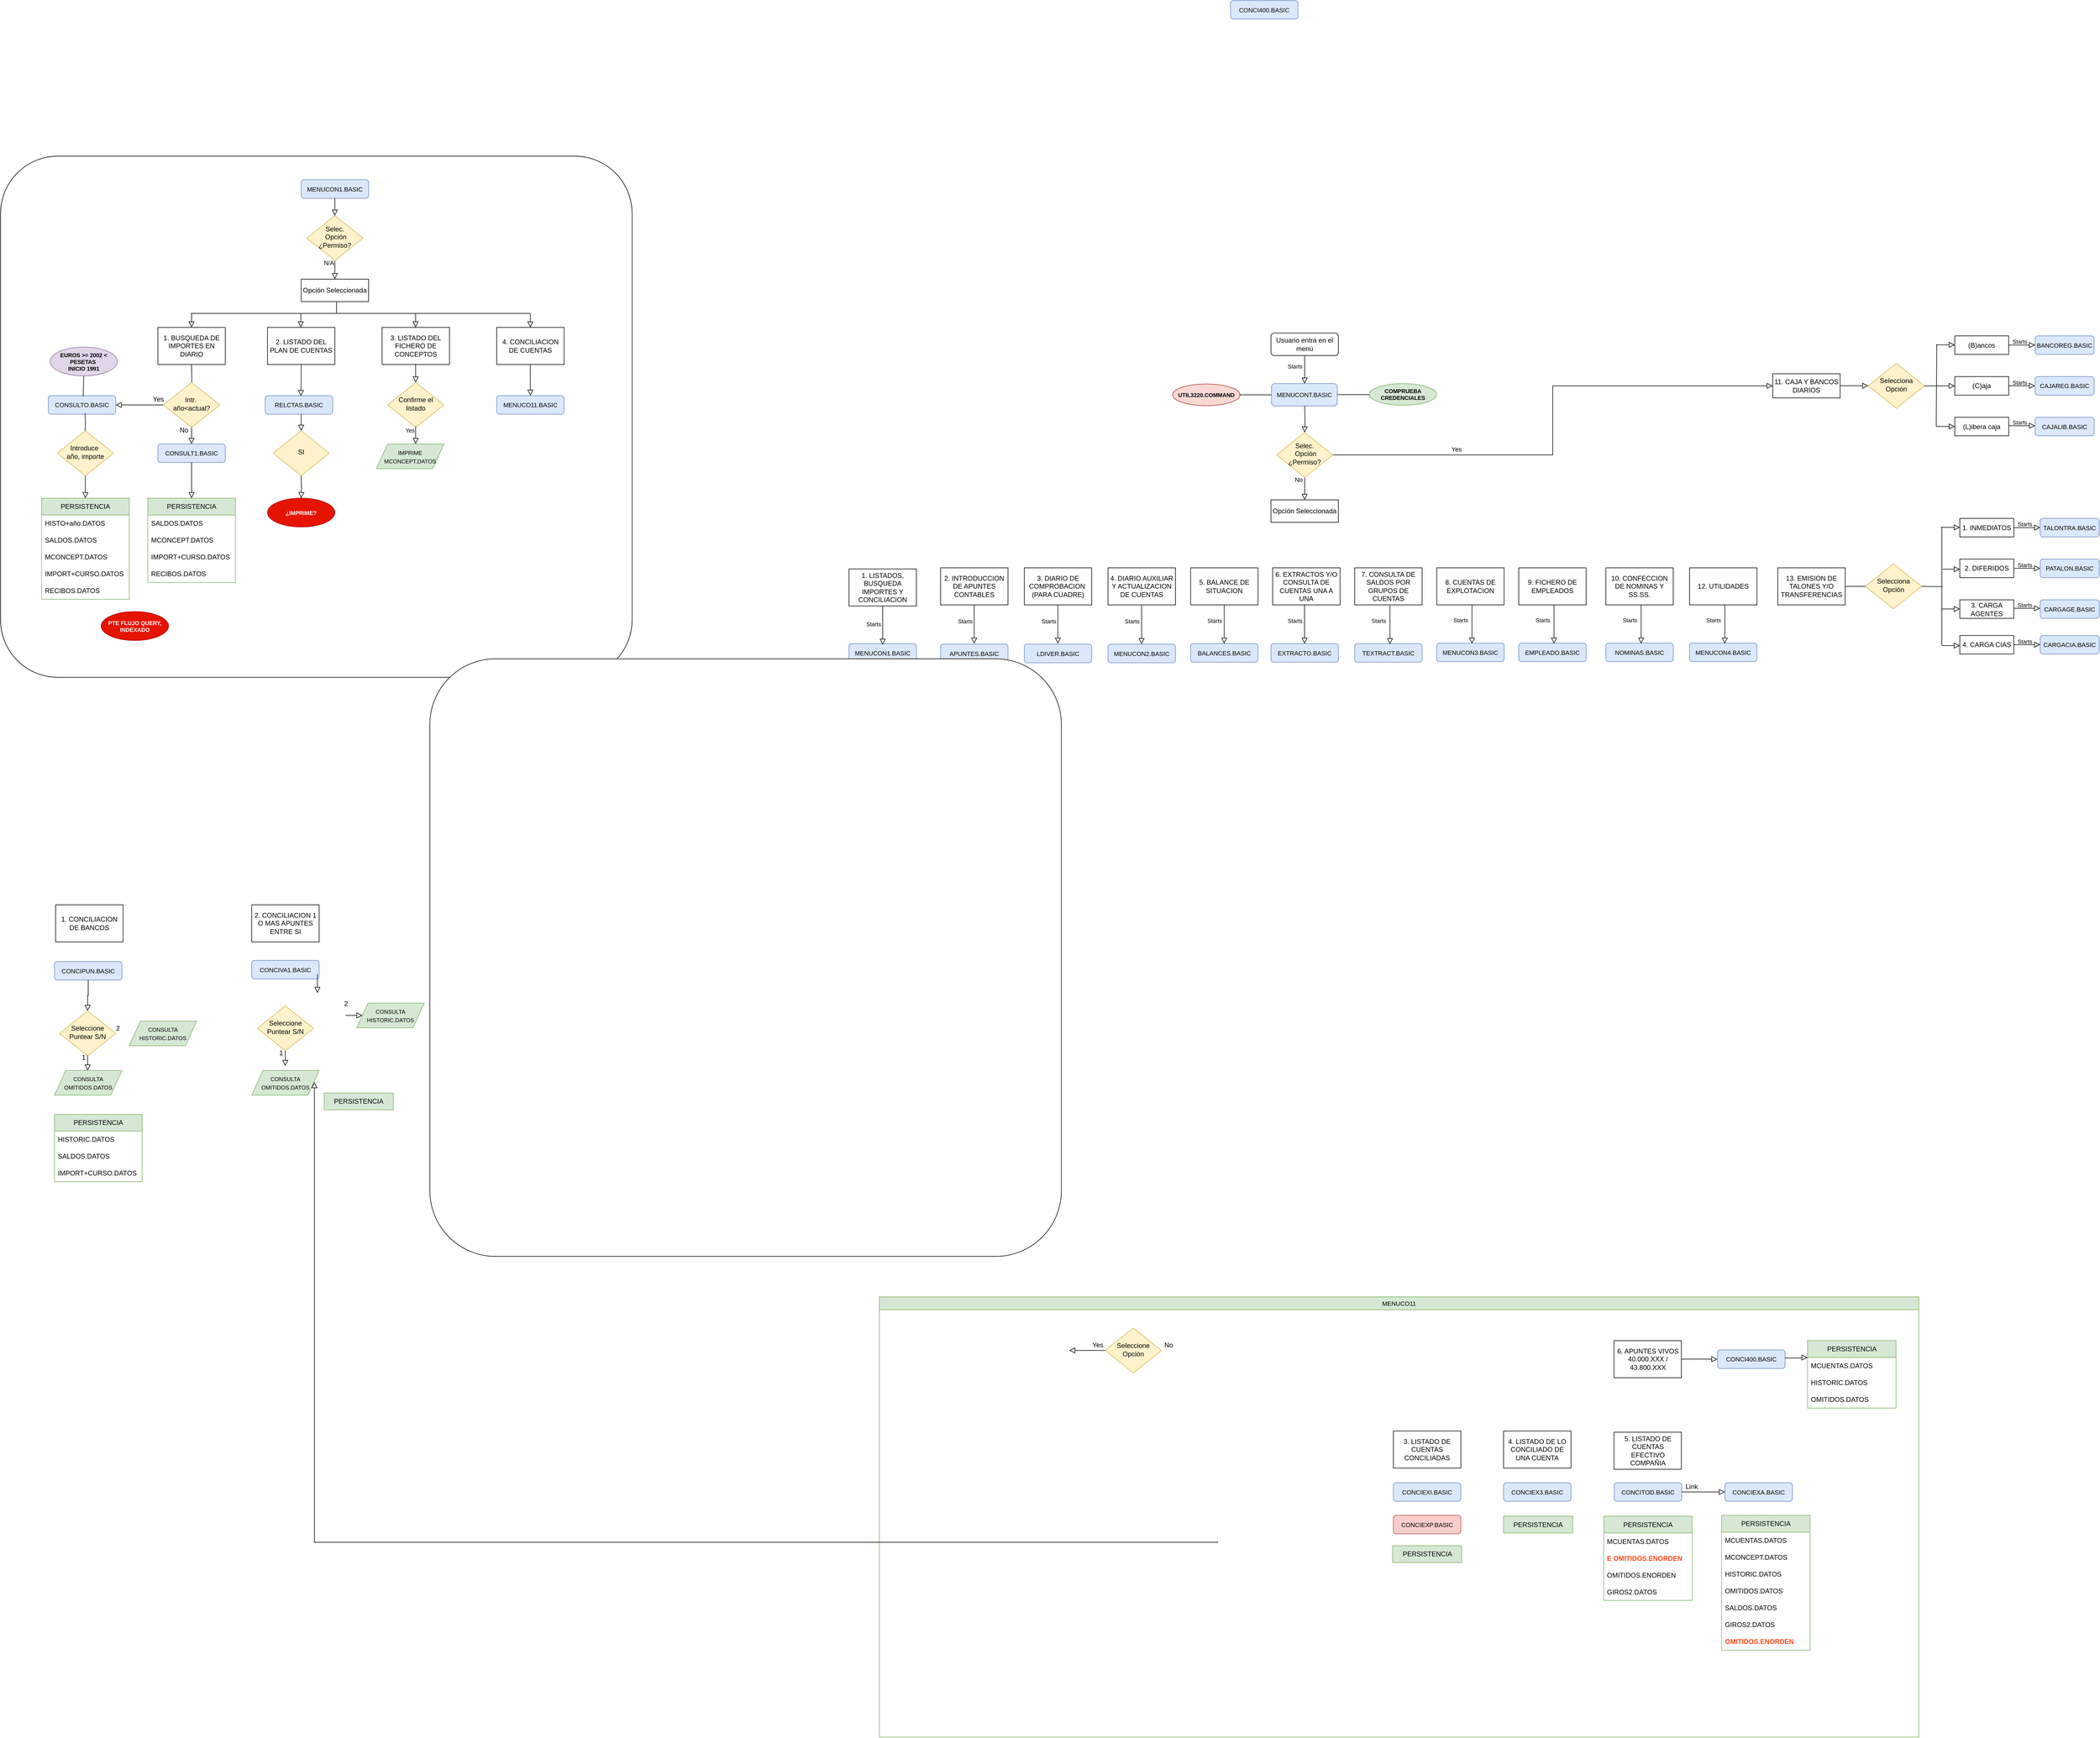 <mxfile version="26.2.14">
  <diagram id="C5RBs43oDa-KdzZeNtuy" name="Page-1">
    <mxGraphModel dx="2912" dy="1447" grid="0" gridSize="10" guides="1" tooltips="1" connect="1" arrows="1" fold="1" page="1" pageScale="1" pageWidth="827" pageHeight="1169" math="0" shadow="0">
      <root>
        <mxCell id="WIyWlLk6GJQsqaUBKTNV-0" />
        <mxCell id="WIyWlLk6GJQsqaUBKTNV-1" parent="WIyWlLk6GJQsqaUBKTNV-0" />
        <mxCell id="WIyWlLk6GJQsqaUBKTNV-2" value="" style="rounded=0;html=1;jettySize=auto;orthogonalLoop=1;fontSize=11;endArrow=block;endFill=0;endSize=8;strokeWidth=1;shadow=0;labelBackgroundColor=none;edgeStyle=orthogonalEdgeStyle;" parent="WIyWlLk6GJQsqaUBKTNV-1" source="WIyWlLk6GJQsqaUBKTNV-3" edge="1">
          <mxGeometry relative="1" as="geometry">
            <mxPoint x="393" y="107" as="targetPoint" />
          </mxGeometry>
        </mxCell>
        <mxCell id="WIyWlLk6GJQsqaUBKTNV-3" value="Usuario entra en el menú" style="rounded=1;whiteSpace=wrap;html=1;fontSize=12;glass=0;strokeWidth=1;shadow=0;" parent="WIyWlLk6GJQsqaUBKTNV-1" vertex="1">
          <mxGeometry x="333" y="17" width="120" height="40" as="geometry" />
        </mxCell>
        <mxCell id="WIyWlLk6GJQsqaUBKTNV-4" value="No" style="rounded=0;html=1;jettySize=auto;orthogonalLoop=1;fontSize=11;endArrow=block;endFill=0;endSize=8;strokeWidth=1;shadow=0;labelBackgroundColor=none;edgeStyle=orthogonalEdgeStyle;" parent="WIyWlLk6GJQsqaUBKTNV-1" source="WIyWlLk6GJQsqaUBKTNV-6" edge="1">
          <mxGeometry x="-0.801" y="-11" relative="1" as="geometry">
            <mxPoint as="offset" />
            <mxPoint x="393" y="314" as="targetPoint" />
          </mxGeometry>
        </mxCell>
        <mxCell id="WIyWlLk6GJQsqaUBKTNV-5" value="Yes" style="edgeStyle=orthogonalEdgeStyle;rounded=0;html=1;jettySize=auto;orthogonalLoop=1;fontSize=11;endArrow=block;endFill=0;endSize=8;strokeWidth=1;shadow=0;labelBackgroundColor=none;entryX=0;entryY=0.5;entryDx=0;entryDy=0;" parent="WIyWlLk6GJQsqaUBKTNV-1" source="WIyWlLk6GJQsqaUBKTNV-6" edge="1" target="BB1cro40CQFyHblzuHLM-2">
          <mxGeometry x="-0.516" y="10" relative="1" as="geometry">
            <mxPoint as="offset" />
            <mxPoint x="484" y="234" as="targetPoint" />
          </mxGeometry>
        </mxCell>
        <mxCell id="WIyWlLk6GJQsqaUBKTNV-6" value="Selec.&lt;div&gt;&amp;nbsp;Opción&lt;div&gt;¿Permiso?&lt;/div&gt;&lt;/div&gt;" style="rhombus;whiteSpace=wrap;html=1;shadow=0;fontFamily=Helvetica;fontSize=12;align=center;strokeWidth=1;spacing=6;spacingTop=-4;fillColor=#fff2cc;strokeColor=#d6b656;" parent="WIyWlLk6GJQsqaUBKTNV-1" vertex="1">
          <mxGeometry x="343" y="194" width="100" height="80" as="geometry" />
        </mxCell>
        <mxCell id="BB1cro40CQFyHblzuHLM-0" value="Opción Seleccionada" style="rounded=0;whiteSpace=wrap;html=1;fontSize=12;glass=0;strokeWidth=1;shadow=0;" parent="WIyWlLk6GJQsqaUBKTNV-1" vertex="1">
          <mxGeometry x="333" y="314" width="120" height="40" as="geometry" />
        </mxCell>
        <mxCell id="BB1cro40CQFyHblzuHLM-1" value="" style="edgeStyle=orthogonalEdgeStyle;rounded=0;html=1;jettySize=auto;orthogonalLoop=1;fontSize=11;endArrow=block;endFill=0;endSize=8;strokeWidth=1;shadow=0;labelBackgroundColor=none;" parent="WIyWlLk6GJQsqaUBKTNV-1" edge="1">
          <mxGeometry x="-0.16" y="11" relative="1" as="geometry">
            <mxPoint as="offset" />
            <mxPoint x="1346" y="110.79" as="sourcePoint" />
            <mxPoint x="1396" y="110.79" as="targetPoint" />
          </mxGeometry>
        </mxCell>
        <mxCell id="BB1cro40CQFyHblzuHLM-2" value="11. CAJA Y BANCOS DIARIOS" style="rounded=0;whiteSpace=wrap;html=1;" parent="WIyWlLk6GJQsqaUBKTNV-1" vertex="1">
          <mxGeometry x="1226" y="89.5" width="120" height="43" as="geometry" />
        </mxCell>
        <mxCell id="BB1cro40CQFyHblzuHLM-3" value="CAJALIB.BASIC" style="rounded=1;whiteSpace=wrap;html=1;fontSize=11;glass=0;strokeWidth=1;shadow=0;fillColor=#dae8fc;strokeColor=#6c8ebf;" parent="WIyWlLk6GJQsqaUBKTNV-1" vertex="1">
          <mxGeometry x="1693" y="167" width="105" height="33" as="geometry" />
        </mxCell>
        <mxCell id="BB1cro40CQFyHblzuHLM-4" value="Selecciona Opción" style="rhombus;whiteSpace=wrap;html=1;shadow=0;fontFamily=Helvetica;fontSize=12;align=center;strokeWidth=1;spacing=6;spacingTop=-4;fillColor=#fff2cc;strokeColor=#d6b656;" parent="WIyWlLk6GJQsqaUBKTNV-1" vertex="1">
          <mxGeometry x="1396" y="71" width="100" height="80" as="geometry" />
        </mxCell>
        <mxCell id="BB1cro40CQFyHblzuHLM-5" value="(B)ancos" style="rounded=0;whiteSpace=wrap;html=1;" parent="WIyWlLk6GJQsqaUBKTNV-1" vertex="1">
          <mxGeometry x="1550" y="22" width="96" height="33" as="geometry" />
        </mxCell>
        <mxCell id="BB1cro40CQFyHblzuHLM-6" value="(C)aja" style="rounded=0;whiteSpace=wrap;html=1;" parent="WIyWlLk6GJQsqaUBKTNV-1" vertex="1">
          <mxGeometry x="1550" y="94.5" width="96" height="33" as="geometry" />
        </mxCell>
        <mxCell id="BB1cro40CQFyHblzuHLM-7" value="(L)ibera caja" style="rounded=0;whiteSpace=wrap;html=1;" parent="WIyWlLk6GJQsqaUBKTNV-1" vertex="1">
          <mxGeometry x="1550" y="167" width="96" height="33" as="geometry" />
        </mxCell>
        <mxCell id="BB1cro40CQFyHblzuHLM-9" value="BANCOREG.BASIC" style="rounded=1;whiteSpace=wrap;html=1;fontSize=11;glass=0;strokeWidth=1;shadow=0;fillColor=#dae8fc;strokeColor=#6c8ebf;" parent="WIyWlLk6GJQsqaUBKTNV-1" vertex="1">
          <mxGeometry x="1693" y="22" width="105" height="33" as="geometry" />
        </mxCell>
        <mxCell id="BB1cro40CQFyHblzuHLM-10" value="CAJAREG.BASIC" style="rounded=1;whiteSpace=wrap;html=1;fontSize=11;glass=0;strokeWidth=1;shadow=0;fillColor=#dae8fc;strokeColor=#6c8ebf;" parent="WIyWlLk6GJQsqaUBKTNV-1" vertex="1">
          <mxGeometry x="1693" y="94.5" width="105" height="33" as="geometry" />
        </mxCell>
        <mxCell id="BB1cro40CQFyHblzuHLM-13" value="Starts" style="text;html=1;align=center;verticalAlign=middle;whiteSpace=wrap;rounded=0;fontSize=10;" parent="WIyWlLk6GJQsqaUBKTNV-1" vertex="1">
          <mxGeometry x="1636" y="17" width="60" height="30" as="geometry" />
        </mxCell>
        <mxCell id="BB1cro40CQFyHblzuHLM-16" value="Starts" style="text;html=1;align=center;verticalAlign=middle;whiteSpace=wrap;rounded=0;fontSize=10;" parent="WIyWlLk6GJQsqaUBKTNV-1" vertex="1">
          <mxGeometry x="1636" y="89.5" width="60" height="30" as="geometry" />
        </mxCell>
        <mxCell id="BB1cro40CQFyHblzuHLM-18" value="" style="edgeStyle=orthogonalEdgeStyle;rounded=0;html=1;jettySize=auto;orthogonalLoop=1;fontSize=11;endArrow=block;endFill=0;endSize=8;strokeWidth=1;shadow=0;labelBackgroundColor=none;entryX=0;entryY=0.5;entryDx=0;entryDy=0;spacing=0;" parent="WIyWlLk6GJQsqaUBKTNV-1" edge="1">
          <mxGeometry x="-0.16" y="11" relative="1" as="geometry">
            <mxPoint as="offset" />
            <mxPoint x="1496" y="111" as="sourcePoint" />
            <mxPoint x="1550" y="111" as="targetPoint" />
          </mxGeometry>
        </mxCell>
        <mxCell id="BB1cro40CQFyHblzuHLM-20" value="" style="edgeStyle=orthogonalEdgeStyle;rounded=0;html=1;jettySize=auto;orthogonalLoop=1;fontSize=11;endArrow=block;endFill=0;endSize=8;strokeWidth=1;shadow=0;labelBackgroundColor=none;entryX=0;entryY=0.5;entryDx=0;entryDy=0;spacing=0;" parent="WIyWlLk6GJQsqaUBKTNV-1" edge="1">
          <mxGeometry x="-0.16" y="11" relative="1" as="geometry">
            <mxPoint as="offset" />
            <mxPoint x="1517" y="38" as="sourcePoint" />
            <mxPoint x="1550" y="38.37" as="targetPoint" />
          </mxGeometry>
        </mxCell>
        <mxCell id="BB1cro40CQFyHblzuHLM-21" value="" style="edgeStyle=orthogonalEdgeStyle;rounded=0;html=1;jettySize=auto;orthogonalLoop=1;fontSize=11;endArrow=block;endFill=0;endSize=8;strokeWidth=1;shadow=0;labelBackgroundColor=none;entryX=0;entryY=0.5;entryDx=0;entryDy=0;spacing=0;" parent="WIyWlLk6GJQsqaUBKTNV-1" edge="1">
          <mxGeometry x="-0.16" y="11" relative="1" as="geometry">
            <mxPoint as="offset" />
            <mxPoint x="1517" y="183.31" as="sourcePoint" />
            <mxPoint x="1550" y="183.68" as="targetPoint" />
          </mxGeometry>
        </mxCell>
        <mxCell id="BB1cro40CQFyHblzuHLM-22" value="" style="endArrow=none;html=1;rounded=0;" parent="WIyWlLk6GJQsqaUBKTNV-1" edge="1">
          <mxGeometry width="50" height="50" relative="1" as="geometry">
            <mxPoint x="1517" y="183" as="sourcePoint" />
            <mxPoint x="1518" y="37" as="targetPoint" />
          </mxGeometry>
        </mxCell>
        <mxCell id="BB1cro40CQFyHblzuHLM-23" value="" style="edgeStyle=orthogonalEdgeStyle;rounded=0;html=1;jettySize=auto;orthogonalLoop=1;fontSize=11;endArrow=block;endFill=0;endSize=8;strokeWidth=1;shadow=0;labelBackgroundColor=none;" parent="WIyWlLk6GJQsqaUBKTNV-1" edge="1">
          <mxGeometry x="-0.16" y="11" relative="1" as="geometry">
            <mxPoint as="offset" />
            <mxPoint x="1646" y="182" as="sourcePoint" />
            <mxPoint x="1693" y="182" as="targetPoint" />
          </mxGeometry>
        </mxCell>
        <mxCell id="BB1cro40CQFyHblzuHLM-24" value="" style="edgeStyle=orthogonalEdgeStyle;rounded=0;html=1;jettySize=auto;orthogonalLoop=1;fontSize=11;endArrow=block;endFill=0;endSize=8;strokeWidth=1;shadow=0;labelBackgroundColor=none;" parent="WIyWlLk6GJQsqaUBKTNV-1" edge="1">
          <mxGeometry x="-0.16" y="11" relative="1" as="geometry">
            <mxPoint as="offset" />
            <mxPoint x="1646" y="110.88" as="sourcePoint" />
            <mxPoint x="1693" y="110.88" as="targetPoint" />
          </mxGeometry>
        </mxCell>
        <mxCell id="BB1cro40CQFyHblzuHLM-25" value="Starts" style="text;html=1;align=center;verticalAlign=middle;whiteSpace=wrap;rounded=0;fontSize=10;" parent="WIyWlLk6GJQsqaUBKTNV-1" vertex="1">
          <mxGeometry x="1636" y="161" width="60" height="30" as="geometry" />
        </mxCell>
        <mxCell id="BB1cro40CQFyHblzuHLM-27" value="" style="edgeStyle=orthogonalEdgeStyle;rounded=0;html=1;jettySize=auto;orthogonalLoop=1;fontSize=11;endArrow=block;endFill=0;endSize=8;strokeWidth=1;shadow=0;labelBackgroundColor=none;" parent="WIyWlLk6GJQsqaUBKTNV-1" edge="1">
          <mxGeometry x="-0.16" y="11" relative="1" as="geometry">
            <mxPoint as="offset" />
            <mxPoint x="1646" y="38.38" as="sourcePoint" />
            <mxPoint x="1693" y="38.38" as="targetPoint" />
          </mxGeometry>
        </mxCell>
        <mxCell id="BB1cro40CQFyHblzuHLM-28" value="1. LISTADOS, BUSQUEDA IMPORTES Y CONCILIACION" style="rounded=0;whiteSpace=wrap;html=1;" parent="WIyWlLk6GJQsqaUBKTNV-1" vertex="1">
          <mxGeometry x="-418" y="437" width="120" height="66" as="geometry" />
        </mxCell>
        <mxCell id="BB1cro40CQFyHblzuHLM-29" value="2. INTRODUCCION DE APUNTES CONTABLES" style="rounded=0;whiteSpace=wrap;html=1;" parent="WIyWlLk6GJQsqaUBKTNV-1" vertex="1">
          <mxGeometry x="-255" y="435" width="120" height="66" as="geometry" />
        </mxCell>
        <mxCell id="BB1cro40CQFyHblzuHLM-30" value="3. DIARIO DE COMPROBACION&amp;nbsp;&lt;div&gt;(PARA CUADRE)&lt;/div&gt;" style="rounded=0;whiteSpace=wrap;html=1;" parent="WIyWlLk6GJQsqaUBKTNV-1" vertex="1">
          <mxGeometry x="-106" y="435" width="120" height="66" as="geometry" />
        </mxCell>
        <mxCell id="BB1cro40CQFyHblzuHLM-31" value="4. DIARIO AUXILIAR Y ACTUALIZACION DE CUENTAS" style="rounded=0;whiteSpace=wrap;html=1;" parent="WIyWlLk6GJQsqaUBKTNV-1" vertex="1">
          <mxGeometry x="43" y="435" width="120" height="66" as="geometry" />
        </mxCell>
        <mxCell id="BB1cro40CQFyHblzuHLM-32" value="5. BALANCE DE SITUACION" style="rounded=0;whiteSpace=wrap;html=1;" parent="WIyWlLk6GJQsqaUBKTNV-1" vertex="1">
          <mxGeometry x="190" y="435" width="120" height="66" as="geometry" />
        </mxCell>
        <mxCell id="BB1cro40CQFyHblzuHLM-33" value="6. EXTRACTOS Y/O CONSULTA DE CUENTAS UNA A UNA" style="rounded=0;whiteSpace=wrap;html=1;" parent="WIyWlLk6GJQsqaUBKTNV-1" vertex="1">
          <mxGeometry x="336" y="435" width="120" height="66" as="geometry" />
        </mxCell>
        <mxCell id="BB1cro40CQFyHblzuHLM-34" value="7. CONSULTA DE SALDOS POR GRUPOS DE CUENTAS" style="rounded=0;whiteSpace=wrap;html=1;" parent="WIyWlLk6GJQsqaUBKTNV-1" vertex="1">
          <mxGeometry x="482" y="435" width="120" height="66" as="geometry" />
        </mxCell>
        <mxCell id="BB1cro40CQFyHblzuHLM-35" value="8. CUENTAS DE EXPLOTACION" style="rounded=0;whiteSpace=wrap;html=1;" parent="WIyWlLk6GJQsqaUBKTNV-1" vertex="1">
          <mxGeometry x="628" y="435" width="120" height="66" as="geometry" />
        </mxCell>
        <mxCell id="BB1cro40CQFyHblzuHLM-36" value="9. FICHERO DE EMPLEADOS" style="rounded=0;whiteSpace=wrap;html=1;" parent="WIyWlLk6GJQsqaUBKTNV-1" vertex="1">
          <mxGeometry x="774" y="435" width="120" height="66" as="geometry" />
        </mxCell>
        <mxCell id="BB1cro40CQFyHblzuHLM-37" value="10. CONFECCION DE NOMINAS Y SS.SS." style="rounded=0;whiteSpace=wrap;html=1;" parent="WIyWlLk6GJQsqaUBKTNV-1" vertex="1">
          <mxGeometry x="929" y="435" width="120" height="66" as="geometry" />
        </mxCell>
        <mxCell id="BB1cro40CQFyHblzuHLM-38" value="12. UTILIDADES" style="rounded=0;whiteSpace=wrap;html=1;" parent="WIyWlLk6GJQsqaUBKTNV-1" vertex="1">
          <mxGeometry x="1078" y="435" width="120" height="66" as="geometry" />
        </mxCell>
        <mxCell id="BB1cro40CQFyHblzuHLM-39" value="13. EMISION DE TALONES Y/O TRANSFERENCIAS" style="rounded=0;whiteSpace=wrap;html=1;" parent="WIyWlLk6GJQsqaUBKTNV-1" vertex="1">
          <mxGeometry x="1235" y="435" width="120" height="66" as="geometry" />
        </mxCell>
        <mxCell id="BB1cro40CQFyHblzuHLM-40" value="MENUCON1.BASIC" style="rounded=1;whiteSpace=wrap;html=1;fontSize=11;glass=0;strokeWidth=1;shadow=0;fillColor=#dae8fc;strokeColor=#6c8ebf;" parent="WIyWlLk6GJQsqaUBKTNV-1" vertex="1">
          <mxGeometry x="-418" y="570" width="120" height="33" as="geometry" />
        </mxCell>
        <mxCell id="BB1cro40CQFyHblzuHLM-41" value="Starts" style="text;html=1;align=center;verticalAlign=middle;whiteSpace=wrap;rounded=0;fontSize=10;" parent="WIyWlLk6GJQsqaUBKTNV-1" vertex="1">
          <mxGeometry x="-404" y="520" width="60" height="30" as="geometry" />
        </mxCell>
        <mxCell id="BB1cro40CQFyHblzuHLM-42" value="" style="edgeStyle=orthogonalEdgeStyle;rounded=0;html=1;jettySize=auto;orthogonalLoop=1;fontSize=11;endArrow=block;endFill=0;endSize=8;strokeWidth=1;shadow=0;labelBackgroundColor=none;exitX=0.5;exitY=1;exitDx=0;exitDy=0;" parent="WIyWlLk6GJQsqaUBKTNV-1" source="BB1cro40CQFyHblzuHLM-28" edge="1">
          <mxGeometry x="-0.16" y="11" relative="1" as="geometry">
            <mxPoint as="offset" />
            <mxPoint x="-389" y="559" as="sourcePoint" />
            <mxPoint x="-358" y="572" as="targetPoint" />
            <Array as="points">
              <mxPoint x="-358" y="559" />
            </Array>
          </mxGeometry>
        </mxCell>
        <mxCell id="BB1cro40CQFyHblzuHLM-43" value="APUNTES.BASIC" style="rounded=1;whiteSpace=wrap;html=1;fontSize=11;glass=0;strokeWidth=1;shadow=0;fillColor=#dae8fc;strokeColor=#6c8ebf;" parent="WIyWlLk6GJQsqaUBKTNV-1" vertex="1">
          <mxGeometry x="-255" y="571" width="120" height="33" as="geometry" />
        </mxCell>
        <mxCell id="BB1cro40CQFyHblzuHLM-44" value="Starts" style="text;html=1;align=center;verticalAlign=middle;whiteSpace=wrap;rounded=0;fontSize=10;" parent="WIyWlLk6GJQsqaUBKTNV-1" vertex="1">
          <mxGeometry x="-241" y="515" width="60" height="30" as="geometry" />
        </mxCell>
        <mxCell id="BB1cro40CQFyHblzuHLM-45" value="" style="edgeStyle=orthogonalEdgeStyle;rounded=0;html=1;jettySize=auto;orthogonalLoop=1;fontSize=11;endArrow=block;endFill=0;endSize=8;strokeWidth=1;shadow=0;labelBackgroundColor=none;exitX=0.5;exitY=1;exitDx=0;exitDy=0;" parent="WIyWlLk6GJQsqaUBKTNV-1" edge="1">
          <mxGeometry x="-0.16" y="11" relative="1" as="geometry">
            <mxPoint as="offset" />
            <mxPoint x="-195.23" y="501" as="sourcePoint" />
            <mxPoint x="-195.23" y="570" as="targetPoint" />
            <Array as="points">
              <mxPoint x="-195.23" y="557" />
            </Array>
          </mxGeometry>
        </mxCell>
        <mxCell id="BB1cro40CQFyHblzuHLM-46" value="LDIVER.BASIC" style="rounded=1;whiteSpace=wrap;html=1;fontSize=11;glass=0;strokeWidth=1;shadow=0;fillColor=#dae8fc;strokeColor=#6c8ebf;" parent="WIyWlLk6GJQsqaUBKTNV-1" vertex="1">
          <mxGeometry x="-106" y="571" width="120" height="33" as="geometry" />
        </mxCell>
        <mxCell id="BB1cro40CQFyHblzuHLM-47" value="Starts" style="text;html=1;align=center;verticalAlign=middle;whiteSpace=wrap;rounded=0;fontSize=10;" parent="WIyWlLk6GJQsqaUBKTNV-1" vertex="1">
          <mxGeometry x="-92" y="515" width="60" height="30" as="geometry" />
        </mxCell>
        <mxCell id="BB1cro40CQFyHblzuHLM-48" value="" style="edgeStyle=orthogonalEdgeStyle;rounded=0;html=1;jettySize=auto;orthogonalLoop=1;fontSize=11;endArrow=block;endFill=0;endSize=8;strokeWidth=1;shadow=0;labelBackgroundColor=none;exitX=0.5;exitY=1;exitDx=0;exitDy=0;" parent="WIyWlLk6GJQsqaUBKTNV-1" edge="1">
          <mxGeometry x="-0.16" y="11" relative="1" as="geometry">
            <mxPoint as="offset" />
            <mxPoint x="-46.23" y="501" as="sourcePoint" />
            <mxPoint x="-46.23" y="570" as="targetPoint" />
            <Array as="points">
              <mxPoint x="-46.23" y="557" />
            </Array>
          </mxGeometry>
        </mxCell>
        <mxCell id="BB1cro40CQFyHblzuHLM-49" value="MENUCON2.BASIC" style="rounded=1;whiteSpace=wrap;html=1;fontSize=11;glass=0;strokeWidth=1;shadow=0;fillColor=#dae8fc;strokeColor=#6c8ebf;" parent="WIyWlLk6GJQsqaUBKTNV-1" vertex="1">
          <mxGeometry x="43" y="571" width="120" height="33" as="geometry" />
        </mxCell>
        <mxCell id="BB1cro40CQFyHblzuHLM-50" value="Starts" style="text;html=1;align=center;verticalAlign=middle;whiteSpace=wrap;rounded=0;fontSize=10;" parent="WIyWlLk6GJQsqaUBKTNV-1" vertex="1">
          <mxGeometry x="56" y="515" width="60" height="30" as="geometry" />
        </mxCell>
        <mxCell id="BB1cro40CQFyHblzuHLM-51" value="" style="edgeStyle=orthogonalEdgeStyle;rounded=0;html=1;jettySize=auto;orthogonalLoop=1;fontSize=11;endArrow=block;endFill=0;endSize=8;strokeWidth=1;shadow=0;labelBackgroundColor=none;exitX=0.5;exitY=1;exitDx=0;exitDy=0;" parent="WIyWlLk6GJQsqaUBKTNV-1" edge="1">
          <mxGeometry x="-0.16" y="11" relative="1" as="geometry">
            <mxPoint as="offset" />
            <mxPoint x="102.77" y="502" as="sourcePoint" />
            <mxPoint x="102.77" y="571" as="targetPoint" />
            <Array as="points">
              <mxPoint x="102.77" y="558" />
            </Array>
          </mxGeometry>
        </mxCell>
        <mxCell id="BB1cro40CQFyHblzuHLM-52" value="BALANCES.BASIC" style="rounded=1;whiteSpace=wrap;html=1;fontSize=11;glass=0;strokeWidth=1;shadow=0;fillColor=#dae8fc;strokeColor=#6c8ebf;" parent="WIyWlLk6GJQsqaUBKTNV-1" vertex="1">
          <mxGeometry x="190" y="570" width="120" height="33" as="geometry" />
        </mxCell>
        <mxCell id="BB1cro40CQFyHblzuHLM-53" value="Starts" style="text;html=1;align=center;verticalAlign=middle;whiteSpace=wrap;rounded=0;fontSize=10;" parent="WIyWlLk6GJQsqaUBKTNV-1" vertex="1">
          <mxGeometry x="203" y="514" width="60" height="30" as="geometry" />
        </mxCell>
        <mxCell id="BB1cro40CQFyHblzuHLM-54" value="" style="edgeStyle=orthogonalEdgeStyle;rounded=0;html=1;jettySize=auto;orthogonalLoop=1;fontSize=11;endArrow=block;endFill=0;endSize=8;strokeWidth=1;shadow=0;labelBackgroundColor=none;exitX=0.5;exitY=1;exitDx=0;exitDy=0;" parent="WIyWlLk6GJQsqaUBKTNV-1" edge="1">
          <mxGeometry x="-0.16" y="11" relative="1" as="geometry">
            <mxPoint as="offset" />
            <mxPoint x="249.77" y="501" as="sourcePoint" />
            <mxPoint x="249.77" y="570" as="targetPoint" />
            <Array as="points">
              <mxPoint x="249.77" y="557" />
            </Array>
          </mxGeometry>
        </mxCell>
        <mxCell id="BB1cro40CQFyHblzuHLM-56" value="EXTRACTO.BASIC" style="rounded=1;whiteSpace=wrap;html=1;fontSize=11;glass=0;strokeWidth=1;shadow=0;fillColor=#dae8fc;strokeColor=#6c8ebf;" parent="WIyWlLk6GJQsqaUBKTNV-1" vertex="1">
          <mxGeometry x="333" y="570" width="120" height="33" as="geometry" />
        </mxCell>
        <mxCell id="BB1cro40CQFyHblzuHLM-57" value="Starts" style="text;html=1;align=center;verticalAlign=middle;whiteSpace=wrap;rounded=0;fontSize=10;" parent="WIyWlLk6GJQsqaUBKTNV-1" vertex="1">
          <mxGeometry x="346" y="514" width="60" height="30" as="geometry" />
        </mxCell>
        <mxCell id="BB1cro40CQFyHblzuHLM-58" value="" style="edgeStyle=orthogonalEdgeStyle;rounded=0;html=1;jettySize=auto;orthogonalLoop=1;fontSize=11;endArrow=block;endFill=0;endSize=8;strokeWidth=1;shadow=0;labelBackgroundColor=none;exitX=0.5;exitY=1;exitDx=0;exitDy=0;" parent="WIyWlLk6GJQsqaUBKTNV-1" edge="1">
          <mxGeometry x="-0.16" y="11" relative="1" as="geometry">
            <mxPoint as="offset" />
            <mxPoint x="392.77" y="501" as="sourcePoint" />
            <mxPoint x="392.77" y="570" as="targetPoint" />
            <Array as="points">
              <mxPoint x="392.77" y="557" />
            </Array>
          </mxGeometry>
        </mxCell>
        <mxCell id="BB1cro40CQFyHblzuHLM-59" value="TEXTRACT.BASIC" style="rounded=1;whiteSpace=wrap;html=1;fontSize=11;glass=0;strokeWidth=1;shadow=0;fillColor=#dae8fc;strokeColor=#6c8ebf;" parent="WIyWlLk6GJQsqaUBKTNV-1" vertex="1">
          <mxGeometry x="482" y="570" width="120" height="33" as="geometry" />
        </mxCell>
        <mxCell id="BB1cro40CQFyHblzuHLM-60" value="Starts" style="text;html=1;align=center;verticalAlign=middle;whiteSpace=wrap;rounded=0;fontSize=10;" parent="WIyWlLk6GJQsqaUBKTNV-1" vertex="1">
          <mxGeometry x="495" y="514" width="60" height="30" as="geometry" />
        </mxCell>
        <mxCell id="BB1cro40CQFyHblzuHLM-61" value="" style="edgeStyle=orthogonalEdgeStyle;rounded=0;html=1;jettySize=auto;orthogonalLoop=1;fontSize=11;endArrow=block;endFill=0;endSize=8;strokeWidth=1;shadow=0;labelBackgroundColor=none;exitX=0.5;exitY=1;exitDx=0;exitDy=0;" parent="WIyWlLk6GJQsqaUBKTNV-1" edge="1">
          <mxGeometry x="-0.16" y="11" relative="1" as="geometry">
            <mxPoint as="offset" />
            <mxPoint x="544.77" y="502" as="sourcePoint" />
            <mxPoint x="544.77" y="571" as="targetPoint" />
            <Array as="points">
              <mxPoint x="544.77" y="558" />
            </Array>
          </mxGeometry>
        </mxCell>
        <mxCell id="BB1cro40CQFyHblzuHLM-62" value="MENUCON3.BASIC" style="rounded=1;whiteSpace=wrap;html=1;fontSize=11;glass=0;strokeWidth=1;shadow=0;fillColor=#dae8fc;strokeColor=#6c8ebf;" parent="WIyWlLk6GJQsqaUBKTNV-1" vertex="1">
          <mxGeometry x="628" y="569" width="120" height="33" as="geometry" />
        </mxCell>
        <mxCell id="BB1cro40CQFyHblzuHLM-63" value="Starts" style="text;html=1;align=center;verticalAlign=middle;whiteSpace=wrap;rounded=0;fontSize=10;" parent="WIyWlLk6GJQsqaUBKTNV-1" vertex="1">
          <mxGeometry x="641" y="513" width="60" height="30" as="geometry" />
        </mxCell>
        <mxCell id="BB1cro40CQFyHblzuHLM-64" value="" style="edgeStyle=orthogonalEdgeStyle;rounded=0;html=1;jettySize=auto;orthogonalLoop=1;fontSize=11;endArrow=block;endFill=0;endSize=8;strokeWidth=1;shadow=0;labelBackgroundColor=none;exitX=0.5;exitY=1;exitDx=0;exitDy=0;" parent="WIyWlLk6GJQsqaUBKTNV-1" edge="1">
          <mxGeometry x="-0.16" y="11" relative="1" as="geometry">
            <mxPoint as="offset" />
            <mxPoint x="690.77" y="501" as="sourcePoint" />
            <mxPoint x="690.77" y="570" as="targetPoint" />
            <Array as="points">
              <mxPoint x="690.77" y="557" />
            </Array>
          </mxGeometry>
        </mxCell>
        <mxCell id="BB1cro40CQFyHblzuHLM-65" value="EMPLEADO.BASIC" style="rounded=1;whiteSpace=wrap;html=1;fontSize=11;glass=0;strokeWidth=1;shadow=0;fillColor=#dae8fc;strokeColor=#6c8ebf;" parent="WIyWlLk6GJQsqaUBKTNV-1" vertex="1">
          <mxGeometry x="774" y="569" width="120" height="33" as="geometry" />
        </mxCell>
        <mxCell id="BB1cro40CQFyHblzuHLM-66" value="Starts" style="text;html=1;align=center;verticalAlign=middle;whiteSpace=wrap;rounded=0;fontSize=10;" parent="WIyWlLk6GJQsqaUBKTNV-1" vertex="1">
          <mxGeometry x="787" y="513" width="60" height="30" as="geometry" />
        </mxCell>
        <mxCell id="BB1cro40CQFyHblzuHLM-67" value="" style="edgeStyle=orthogonalEdgeStyle;rounded=0;html=1;jettySize=auto;orthogonalLoop=1;fontSize=11;endArrow=block;endFill=0;endSize=8;strokeWidth=1;shadow=0;labelBackgroundColor=none;exitX=0.5;exitY=1;exitDx=0;exitDy=0;" parent="WIyWlLk6GJQsqaUBKTNV-1" edge="1">
          <mxGeometry x="-0.16" y="11" relative="1" as="geometry">
            <mxPoint as="offset" />
            <mxPoint x="836.77" y="501" as="sourcePoint" />
            <mxPoint x="836.77" y="570" as="targetPoint" />
            <Array as="points">
              <mxPoint x="836.77" y="557" />
            </Array>
          </mxGeometry>
        </mxCell>
        <mxCell id="BB1cro40CQFyHblzuHLM-68" value="NOMINAS.BASIC" style="rounded=1;whiteSpace=wrap;html=1;fontSize=11;glass=0;strokeWidth=1;shadow=0;fillColor=#dae8fc;strokeColor=#6c8ebf;" parent="WIyWlLk6GJQsqaUBKTNV-1" vertex="1">
          <mxGeometry x="929" y="569" width="120" height="33" as="geometry" />
        </mxCell>
        <mxCell id="BB1cro40CQFyHblzuHLM-69" value="Starts" style="text;html=1;align=center;verticalAlign=middle;whiteSpace=wrap;rounded=0;fontSize=10;" parent="WIyWlLk6GJQsqaUBKTNV-1" vertex="1">
          <mxGeometry x="942" y="513" width="60" height="30" as="geometry" />
        </mxCell>
        <mxCell id="BB1cro40CQFyHblzuHLM-70" value="" style="edgeStyle=orthogonalEdgeStyle;rounded=0;html=1;jettySize=auto;orthogonalLoop=1;fontSize=11;endArrow=block;endFill=0;endSize=8;strokeWidth=1;shadow=0;labelBackgroundColor=none;exitX=0.5;exitY=1;exitDx=0;exitDy=0;" parent="WIyWlLk6GJQsqaUBKTNV-1" edge="1">
          <mxGeometry x="-0.16" y="11" relative="1" as="geometry">
            <mxPoint as="offset" />
            <mxPoint x="991.77" y="501" as="sourcePoint" />
            <mxPoint x="991.77" y="570" as="targetPoint" />
            <Array as="points">
              <mxPoint x="991.77" y="557" />
            </Array>
          </mxGeometry>
        </mxCell>
        <mxCell id="BB1cro40CQFyHblzuHLM-71" value="MENUCON4.BASIC" style="rounded=1;whiteSpace=wrap;html=1;fontSize=11;glass=0;strokeWidth=1;shadow=0;fillColor=#dae8fc;strokeColor=#6c8ebf;" parent="WIyWlLk6GJQsqaUBKTNV-1" vertex="1">
          <mxGeometry x="1078" y="569" width="120" height="33" as="geometry" />
        </mxCell>
        <mxCell id="BB1cro40CQFyHblzuHLM-72" value="Starts" style="text;html=1;align=center;verticalAlign=middle;whiteSpace=wrap;rounded=0;fontSize=10;" parent="WIyWlLk6GJQsqaUBKTNV-1" vertex="1">
          <mxGeometry x="1091" y="513" width="60" height="30" as="geometry" />
        </mxCell>
        <mxCell id="BB1cro40CQFyHblzuHLM-73" value="" style="edgeStyle=orthogonalEdgeStyle;rounded=0;html=1;jettySize=auto;orthogonalLoop=1;fontSize=11;endArrow=block;endFill=0;endSize=8;strokeWidth=1;shadow=0;labelBackgroundColor=none;exitX=0.5;exitY=1;exitDx=0;exitDy=0;" parent="WIyWlLk6GJQsqaUBKTNV-1" edge="1">
          <mxGeometry x="-0.16" y="11" relative="1" as="geometry">
            <mxPoint as="offset" />
            <mxPoint x="1140.77" y="501" as="sourcePoint" />
            <mxPoint x="1140.77" y="570" as="targetPoint" />
            <Array as="points">
              <mxPoint x="1140.77" y="557" />
            </Array>
          </mxGeometry>
        </mxCell>
        <mxCell id="BB1cro40CQFyHblzuHLM-74" value="CARGAGE.BASIC" style="rounded=1;whiteSpace=wrap;html=1;fontSize=11;glass=0;strokeWidth=1;shadow=0;fillColor=#dae8fc;strokeColor=#6c8ebf;" parent="WIyWlLk6GJQsqaUBKTNV-1" vertex="1">
          <mxGeometry x="1702" y="492" width="105" height="33" as="geometry" />
        </mxCell>
        <mxCell id="BB1cro40CQFyHblzuHLM-75" value="Selecciona Opción" style="rhombus;whiteSpace=wrap;html=1;shadow=0;fontFamily=Helvetica;fontSize=12;align=center;strokeWidth=1;spacing=6;spacingTop=-4;fillColor=#fff2cc;strokeColor=#d6b656;" parent="WIyWlLk6GJQsqaUBKTNV-1" vertex="1">
          <mxGeometry x="1391" y="428" width="100" height="80" as="geometry" />
        </mxCell>
        <mxCell id="BB1cro40CQFyHblzuHLM-76" value="1. INMEDIATOS" style="rounded=0;whiteSpace=wrap;html=1;" parent="WIyWlLk6GJQsqaUBKTNV-1" vertex="1">
          <mxGeometry x="1559" y="347" width="96" height="33" as="geometry" />
        </mxCell>
        <mxCell id="BB1cro40CQFyHblzuHLM-77" value="2. DIFERIDOS" style="rounded=0;whiteSpace=wrap;html=1;" parent="WIyWlLk6GJQsqaUBKTNV-1" vertex="1">
          <mxGeometry x="1559" y="419.5" width="96" height="33" as="geometry" />
        </mxCell>
        <mxCell id="BB1cro40CQFyHblzuHLM-78" value="3. CARGA AGENTES" style="rounded=0;whiteSpace=wrap;html=1;" parent="WIyWlLk6GJQsqaUBKTNV-1" vertex="1">
          <mxGeometry x="1559" y="492" width="96" height="33" as="geometry" />
        </mxCell>
        <mxCell id="BB1cro40CQFyHblzuHLM-79" value="TALONTRA.BASIC" style="rounded=1;whiteSpace=wrap;html=1;fontSize=11;glass=0;strokeWidth=1;shadow=0;fillColor=#dae8fc;strokeColor=#6c8ebf;" parent="WIyWlLk6GJQsqaUBKTNV-1" vertex="1">
          <mxGeometry x="1702" y="347" width="105" height="33" as="geometry" />
        </mxCell>
        <mxCell id="BB1cro40CQFyHblzuHLM-80" value="PATALON.BASIC" style="rounded=1;whiteSpace=wrap;html=1;fontSize=11;glass=0;strokeWidth=1;shadow=0;fillColor=#dae8fc;strokeColor=#6c8ebf;" parent="WIyWlLk6GJQsqaUBKTNV-1" vertex="1">
          <mxGeometry x="1702" y="419.5" width="105" height="33" as="geometry" />
        </mxCell>
        <mxCell id="BB1cro40CQFyHblzuHLM-81" value="Starts" style="text;html=1;align=center;verticalAlign=middle;whiteSpace=wrap;rounded=0;fontSize=10;" parent="WIyWlLk6GJQsqaUBKTNV-1" vertex="1">
          <mxGeometry x="1645" y="342" width="60" height="30" as="geometry" />
        </mxCell>
        <mxCell id="BB1cro40CQFyHblzuHLM-82" value="Starts" style="text;html=1;align=center;verticalAlign=middle;whiteSpace=wrap;rounded=0;fontSize=10;" parent="WIyWlLk6GJQsqaUBKTNV-1" vertex="1">
          <mxGeometry x="1645" y="414.5" width="60" height="30" as="geometry" />
        </mxCell>
        <mxCell id="BB1cro40CQFyHblzuHLM-83" value="" style="edgeStyle=orthogonalEdgeStyle;rounded=0;html=1;jettySize=auto;orthogonalLoop=1;fontSize=11;endArrow=block;endFill=0;endSize=8;strokeWidth=1;shadow=0;labelBackgroundColor=none;entryX=0;entryY=0.5;entryDx=0;entryDy=0;spacing=0;" parent="WIyWlLk6GJQsqaUBKTNV-1" edge="1">
          <mxGeometry x="-0.16" y="11" relative="1" as="geometry">
            <mxPoint as="offset" />
            <mxPoint x="1528" y="437.5" as="sourcePoint" />
            <mxPoint x="1559" y="437.5" as="targetPoint" />
          </mxGeometry>
        </mxCell>
        <mxCell id="BB1cro40CQFyHblzuHLM-84" value="" style="edgeStyle=orthogonalEdgeStyle;rounded=0;html=1;jettySize=auto;orthogonalLoop=1;fontSize=11;endArrow=block;endFill=0;endSize=8;strokeWidth=1;shadow=0;labelBackgroundColor=none;entryX=0;entryY=0.5;entryDx=0;entryDy=0;spacing=0;" parent="WIyWlLk6GJQsqaUBKTNV-1" edge="1">
          <mxGeometry x="-0.16" y="11" relative="1" as="geometry">
            <mxPoint as="offset" />
            <mxPoint x="1526" y="363" as="sourcePoint" />
            <mxPoint x="1559" y="363.37" as="targetPoint" />
          </mxGeometry>
        </mxCell>
        <mxCell id="BB1cro40CQFyHblzuHLM-85" value="" style="edgeStyle=orthogonalEdgeStyle;rounded=0;html=1;jettySize=auto;orthogonalLoop=1;fontSize=11;endArrow=block;endFill=0;endSize=8;strokeWidth=1;shadow=0;labelBackgroundColor=none;entryX=0;entryY=0.5;entryDx=0;entryDy=0;spacing=0;" parent="WIyWlLk6GJQsqaUBKTNV-1" edge="1">
          <mxGeometry x="-0.16" y="11" relative="1" as="geometry">
            <mxPoint as="offset" />
            <mxPoint x="1526" y="508.31" as="sourcePoint" />
            <mxPoint x="1559" y="508.68" as="targetPoint" />
          </mxGeometry>
        </mxCell>
        <mxCell id="BB1cro40CQFyHblzuHLM-86" value="" style="endArrow=none;html=1;rounded=0;" parent="WIyWlLk6GJQsqaUBKTNV-1" edge="1">
          <mxGeometry width="50" height="50" relative="1" as="geometry">
            <mxPoint x="1527" y="573.5" as="sourcePoint" />
            <mxPoint x="1527" y="362" as="targetPoint" />
          </mxGeometry>
        </mxCell>
        <mxCell id="BB1cro40CQFyHblzuHLM-87" value="" style="edgeStyle=orthogonalEdgeStyle;rounded=0;html=1;jettySize=auto;orthogonalLoop=1;fontSize=11;endArrow=block;endFill=0;endSize=8;strokeWidth=1;shadow=0;labelBackgroundColor=none;" parent="WIyWlLk6GJQsqaUBKTNV-1" edge="1">
          <mxGeometry x="-0.16" y="11" relative="1" as="geometry">
            <mxPoint as="offset" />
            <mxPoint x="1655" y="507" as="sourcePoint" />
            <mxPoint x="1702" y="507" as="targetPoint" />
          </mxGeometry>
        </mxCell>
        <mxCell id="BB1cro40CQFyHblzuHLM-88" value="" style="edgeStyle=orthogonalEdgeStyle;rounded=0;html=1;jettySize=auto;orthogonalLoop=1;fontSize=11;endArrow=block;endFill=0;endSize=8;strokeWidth=1;shadow=0;labelBackgroundColor=none;" parent="WIyWlLk6GJQsqaUBKTNV-1" edge="1">
          <mxGeometry x="-0.16" y="11" relative="1" as="geometry">
            <mxPoint as="offset" />
            <mxPoint x="1655" y="435.88" as="sourcePoint" />
            <mxPoint x="1702" y="435.88" as="targetPoint" />
          </mxGeometry>
        </mxCell>
        <mxCell id="BB1cro40CQFyHblzuHLM-89" value="Starts" style="text;html=1;align=center;verticalAlign=middle;whiteSpace=wrap;rounded=0;fontSize=10;" parent="WIyWlLk6GJQsqaUBKTNV-1" vertex="1">
          <mxGeometry x="1645" y="486" width="60" height="30" as="geometry" />
        </mxCell>
        <mxCell id="BB1cro40CQFyHblzuHLM-90" value="" style="edgeStyle=orthogonalEdgeStyle;rounded=0;html=1;jettySize=auto;orthogonalLoop=1;fontSize=11;endArrow=block;endFill=0;endSize=8;strokeWidth=1;shadow=0;labelBackgroundColor=none;" parent="WIyWlLk6GJQsqaUBKTNV-1" edge="1">
          <mxGeometry x="-0.16" y="11" relative="1" as="geometry">
            <mxPoint as="offset" />
            <mxPoint x="1655" y="363.38" as="sourcePoint" />
            <mxPoint x="1702" y="363.38" as="targetPoint" />
          </mxGeometry>
        </mxCell>
        <mxCell id="BB1cro40CQFyHblzuHLM-91" value="4. CARGA CIAS" style="rounded=0;whiteSpace=wrap;html=1;" parent="WIyWlLk6GJQsqaUBKTNV-1" vertex="1">
          <mxGeometry x="1559" y="555.5" width="96" height="33" as="geometry" />
        </mxCell>
        <mxCell id="BB1cro40CQFyHblzuHLM-92" value="CARGACIA.BASIC" style="rounded=1;whiteSpace=wrap;html=1;fontSize=11;glass=0;strokeWidth=1;shadow=0;fillColor=#dae8fc;strokeColor=#6c8ebf;" parent="WIyWlLk6GJQsqaUBKTNV-1" vertex="1">
          <mxGeometry x="1702" y="555.5" width="105" height="33" as="geometry" />
        </mxCell>
        <mxCell id="BB1cro40CQFyHblzuHLM-93" value="Starts" style="text;html=1;align=center;verticalAlign=middle;whiteSpace=wrap;rounded=0;fontSize=10;" parent="WIyWlLk6GJQsqaUBKTNV-1" vertex="1">
          <mxGeometry x="1645" y="550.5" width="60" height="30" as="geometry" />
        </mxCell>
        <mxCell id="BB1cro40CQFyHblzuHLM-94" value="" style="edgeStyle=orthogonalEdgeStyle;rounded=0;html=1;jettySize=auto;orthogonalLoop=1;fontSize=11;endArrow=block;endFill=0;endSize=8;strokeWidth=1;shadow=0;labelBackgroundColor=none;entryX=0;entryY=0.5;entryDx=0;entryDy=0;spacing=0;" parent="WIyWlLk6GJQsqaUBKTNV-1" edge="1">
          <mxGeometry x="-0.16" y="11" relative="1" as="geometry">
            <mxPoint as="offset" />
            <mxPoint x="1528" y="573.5" as="sourcePoint" />
            <mxPoint x="1559" y="573.5" as="targetPoint" />
          </mxGeometry>
        </mxCell>
        <mxCell id="BB1cro40CQFyHblzuHLM-95" value="" style="edgeStyle=orthogonalEdgeStyle;rounded=0;html=1;jettySize=auto;orthogonalLoop=1;fontSize=11;endArrow=block;endFill=0;endSize=8;strokeWidth=1;shadow=0;labelBackgroundColor=none;" parent="WIyWlLk6GJQsqaUBKTNV-1" edge="1">
          <mxGeometry x="-0.16" y="11" relative="1" as="geometry">
            <mxPoint as="offset" />
            <mxPoint x="1655" y="571.88" as="sourcePoint" />
            <mxPoint x="1702" y="571.88" as="targetPoint" />
          </mxGeometry>
        </mxCell>
        <mxCell id="BB1cro40CQFyHblzuHLM-96" value="" style="endArrow=none;html=1;rounded=0;exitX=1;exitY=0.5;exitDx=0;exitDy=0;" parent="WIyWlLk6GJQsqaUBKTNV-1" source="BB1cro40CQFyHblzuHLM-75" edge="1">
          <mxGeometry width="50" height="50" relative="1" as="geometry">
            <mxPoint x="1575" y="461.5" as="sourcePoint" />
            <mxPoint x="1528" y="468.5" as="targetPoint" />
          </mxGeometry>
        </mxCell>
        <mxCell id="BB1cro40CQFyHblzuHLM-97" value="" style="endArrow=none;html=1;rounded=0;exitX=1;exitY=0.5;exitDx=0;exitDy=0;" parent="WIyWlLk6GJQsqaUBKTNV-1" source="BB1cro40CQFyHblzuHLM-39" edge="1">
          <mxGeometry width="50" height="50" relative="1" as="geometry">
            <mxPoint x="1386" y="468.75" as="sourcePoint" />
            <mxPoint x="1391" y="468" as="targetPoint" />
          </mxGeometry>
        </mxCell>
        <mxCell id="BB1cro40CQFyHblzuHLM-98" value="MENUCONT.BASIC" style="rounded=1;whiteSpace=wrap;html=1;fontSize=11;glass=0;strokeWidth=1;shadow=0;fillColor=#dae8fc;strokeColor=#6c8ebf;" parent="WIyWlLk6GJQsqaUBKTNV-1" vertex="1">
          <mxGeometry x="334" y="107" width="117" height="40" as="geometry" />
        </mxCell>
        <mxCell id="BB1cro40CQFyHblzuHLM-99" value="" style="rounded=0;html=1;jettySize=auto;orthogonalLoop=1;fontSize=11;endArrow=block;endFill=0;endSize=8;strokeWidth=1;shadow=0;labelBackgroundColor=none;edgeStyle=orthogonalEdgeStyle;entryX=0.5;entryY=0;entryDx=0;entryDy=0;" parent="WIyWlLk6GJQsqaUBKTNV-1" target="WIyWlLk6GJQsqaUBKTNV-6" edge="1">
          <mxGeometry relative="1" as="geometry">
            <mxPoint x="393" y="147" as="sourcePoint" />
            <mxPoint x="392.79" y="190" as="targetPoint" />
          </mxGeometry>
        </mxCell>
        <mxCell id="BB1cro40CQFyHblzuHLM-100" value="Starts" style="text;html=1;align=center;verticalAlign=middle;whiteSpace=wrap;rounded=0;fontSize=10;" parent="WIyWlLk6GJQsqaUBKTNV-1" vertex="1">
          <mxGeometry x="346" y="61" width="60" height="30" as="geometry" />
        </mxCell>
        <mxCell id="BB1cro40CQFyHblzuHLM-101" value="UTIL3220.COMMAND" style="ellipse;whiteSpace=wrap;html=1;fontSize=10;fillColor=#fad9d5;strokeColor=#ae4132;fontStyle=1" parent="WIyWlLk6GJQsqaUBKTNV-1" vertex="1">
          <mxGeometry x="158" y="107.75" width="120" height="38.5" as="geometry" />
        </mxCell>
        <mxCell id="BB1cro40CQFyHblzuHLM-102" value="" style="endArrow=none;html=1;rounded=0;entryX=0;entryY=0.5;entryDx=0;entryDy=0;" parent="WIyWlLk6GJQsqaUBKTNV-1" target="BB1cro40CQFyHblzuHLM-98" edge="1">
          <mxGeometry width="50" height="50" relative="1" as="geometry">
            <mxPoint x="277" y="127" as="sourcePoint" />
            <mxPoint x="327" y="75" as="targetPoint" />
          </mxGeometry>
        </mxCell>
        <mxCell id="BB1cro40CQFyHblzuHLM-103" value="" style="rounded=1;whiteSpace=wrap;html=1;arcSize=11;" parent="WIyWlLk6GJQsqaUBKTNV-1" vertex="1">
          <mxGeometry x="-1928" y="-298" width="1124" height="928" as="geometry" />
        </mxCell>
        <mxCell id="BB1cro40CQFyHblzuHLM-104" value="MENUCON1.BASIC" style="rounded=1;whiteSpace=wrap;html=1;fontSize=11;glass=0;strokeWidth=1;shadow=0;fillColor=#dae8fc;strokeColor=#6c8ebf;" parent="WIyWlLk6GJQsqaUBKTNV-1" vertex="1">
          <mxGeometry x="-1393" y="-256" width="120" height="33" as="geometry" />
        </mxCell>
        <mxCell id="BB1cro40CQFyHblzuHLM-107" value="N/A" style="rounded=0;html=1;jettySize=auto;orthogonalLoop=1;fontSize=11;endArrow=block;endFill=0;endSize=8;strokeWidth=1;shadow=0;labelBackgroundColor=none;edgeStyle=orthogonalEdgeStyle;" parent="WIyWlLk6GJQsqaUBKTNV-1" source="BB1cro40CQFyHblzuHLM-108" edge="1">
          <mxGeometry x="-0.801" y="-11" relative="1" as="geometry">
            <mxPoint as="offset" />
            <mxPoint x="-1333" y="-79" as="targetPoint" />
          </mxGeometry>
        </mxCell>
        <mxCell id="BB1cro40CQFyHblzuHLM-108" value="Selec.&lt;div&gt;&amp;nbsp;Opción&lt;div&gt;¿Permiso?&lt;/div&gt;&lt;/div&gt;" style="rhombus;whiteSpace=wrap;html=1;shadow=0;fontFamily=Helvetica;fontSize=12;align=center;strokeWidth=1;spacing=6;spacingTop=-4;fillColor=#fff2cc;strokeColor=#d6b656;" parent="WIyWlLk6GJQsqaUBKTNV-1" vertex="1">
          <mxGeometry x="-1383" y="-192" width="100" height="80" as="geometry" />
        </mxCell>
        <mxCell id="BB1cro40CQFyHblzuHLM-109" value="Opción Seleccionada" style="rounded=0;whiteSpace=wrap;html=1;fontSize=12;glass=0;strokeWidth=1;shadow=0;" parent="WIyWlLk6GJQsqaUBKTNV-1" vertex="1">
          <mxGeometry x="-1393" y="-79" width="120" height="40" as="geometry" />
        </mxCell>
        <mxCell id="BB1cro40CQFyHblzuHLM-111" value="" style="rounded=0;html=1;jettySize=auto;orthogonalLoop=1;fontSize=11;endArrow=block;endFill=0;endSize=8;strokeWidth=1;shadow=0;labelBackgroundColor=none;edgeStyle=orthogonalEdgeStyle;entryX=0.5;entryY=0;entryDx=0;entryDy=0;" parent="WIyWlLk6GJQsqaUBKTNV-1" target="BB1cro40CQFyHblzuHLM-108" edge="1">
          <mxGeometry relative="1" as="geometry">
            <mxPoint x="-1333" y="-223" as="sourcePoint" />
            <mxPoint x="-1333.21" y="-180" as="targetPoint" />
          </mxGeometry>
        </mxCell>
        <mxCell id="BB1cro40CQFyHblzuHLM-114" value="1. BUSQUEDA DE IMPORTES EN DIARIO" style="rounded=0;whiteSpace=wrap;html=1;" parent="WIyWlLk6GJQsqaUBKTNV-1" vertex="1">
          <mxGeometry x="-1648" y="7" width="120" height="66" as="geometry" />
        </mxCell>
        <mxCell id="BB1cro40CQFyHblzuHLM-115" value="2. LISTADO DEL PLAN DE CUENTAS" style="rounded=0;whiteSpace=wrap;html=1;" parent="WIyWlLk6GJQsqaUBKTNV-1" vertex="1">
          <mxGeometry x="-1453" y="7" width="120" height="66" as="geometry" />
        </mxCell>
        <mxCell id="BB1cro40CQFyHblzuHLM-116" value="3. LISTADO DEL FICHERO DE CONCEPTOS" style="rounded=0;whiteSpace=wrap;html=1;" parent="WIyWlLk6GJQsqaUBKTNV-1" vertex="1">
          <mxGeometry x="-1249" y="7" width="120" height="66" as="geometry" />
        </mxCell>
        <mxCell id="BB1cro40CQFyHblzuHLM-117" value="4. CONCILIACION DE CUENTAS" style="rounded=0;whiteSpace=wrap;html=1;" parent="WIyWlLk6GJQsqaUBKTNV-1" vertex="1">
          <mxGeometry x="-1045" y="7" width="120" height="66" as="geometry" />
        </mxCell>
        <mxCell id="BB1cro40CQFyHblzuHLM-119" value="RELCTAS.BASIC" style="rounded=1;whiteSpace=wrap;html=1;fontSize=11;glass=0;strokeWidth=1;shadow=0;fillColor=#dae8fc;strokeColor=#6c8ebf;" parent="WIyWlLk6GJQsqaUBKTNV-1" vertex="1">
          <mxGeometry x="-1457" y="128.5" width="120" height="33" as="geometry" />
        </mxCell>
        <mxCell id="BB1cro40CQFyHblzuHLM-120" value="MENUCO11.BASIC" style="rounded=1;whiteSpace=wrap;html=1;fontSize=11;glass=0;strokeWidth=1;shadow=0;fillColor=#dae8fc;strokeColor=#6c8ebf;" parent="WIyWlLk6GJQsqaUBKTNV-1" vertex="1">
          <mxGeometry x="-1045" y="128.5" width="120" height="33" as="geometry" />
        </mxCell>
        <mxCell id="BB1cro40CQFyHblzuHLM-121" value="Confirme el listado" style="rhombus;whiteSpace=wrap;html=1;shadow=0;fontFamily=Helvetica;fontSize=12;align=center;strokeWidth=1;spacing=6;spacingTop=-4;fillColor=#fff2cc;strokeColor=#d6b656;" parent="WIyWlLk6GJQsqaUBKTNV-1" vertex="1">
          <mxGeometry x="-1239" y="105" width="100" height="80" as="geometry" />
        </mxCell>
        <mxCell id="BB1cro40CQFyHblzuHLM-123" value="&lt;span style=&quot;font-size: 10px;&quot;&gt;IMPRIME MCONCEPT.DATOS&lt;/span&gt;" style="shape=parallelogram;perimeter=parallelogramPerimeter;whiteSpace=wrap;html=1;fixedSize=1;fillColor=#d5e8d4;strokeColor=#82b366;" parent="WIyWlLk6GJQsqaUBKTNV-1" vertex="1">
          <mxGeometry x="-1259" y="214.5" width="120" height="44" as="geometry" />
        </mxCell>
        <mxCell id="BB1cro40CQFyHblzuHLM-124" value="" style="rounded=0;html=1;jettySize=auto;orthogonalLoop=1;fontSize=11;endArrow=block;endFill=0;endSize=8;strokeWidth=1;shadow=0;labelBackgroundColor=none;edgeStyle=orthogonalEdgeStyle;entryX=0.5;entryY=0;entryDx=0;entryDy=0;" parent="WIyWlLk6GJQsqaUBKTNV-1" edge="1">
          <mxGeometry relative="1" as="geometry">
            <mxPoint x="-1189.29" y="183.5" as="sourcePoint" />
            <mxPoint x="-1189.29" y="214.5" as="targetPoint" />
          </mxGeometry>
        </mxCell>
        <mxCell id="BB1cro40CQFyHblzuHLM-126" value="Yes" style="text;html=1;align=center;verticalAlign=middle;whiteSpace=wrap;rounded=0;fontSize=10;" parent="WIyWlLk6GJQsqaUBKTNV-1" vertex="1">
          <mxGeometry x="-1229" y="175" width="60" height="30" as="geometry" />
        </mxCell>
        <mxCell id="BB1cro40CQFyHblzuHLM-127" value="" style="rounded=0;html=1;jettySize=auto;orthogonalLoop=1;fontSize=11;endArrow=block;endFill=0;endSize=8;strokeWidth=1;shadow=0;labelBackgroundColor=none;edgeStyle=orthogonalEdgeStyle;entryX=0.528;entryY=0.021;entryDx=0;entryDy=0;entryPerimeter=0;exitX=0.5;exitY=1;exitDx=0;exitDy=0;" parent="WIyWlLk6GJQsqaUBKTNV-1" target="BB1cro40CQFyHblzuHLM-119" edge="1" source="BB1cro40CQFyHblzuHLM-115">
          <mxGeometry x="-0.801" y="-11" relative="1" as="geometry">
            <mxPoint as="offset" />
            <mxPoint x="-1423" y="106" as="targetPoint" />
            <mxPoint x="-1422" y="73" as="sourcePoint" />
          </mxGeometry>
        </mxCell>
        <mxCell id="BB1cro40CQFyHblzuHLM-128" value="" style="rounded=0;html=1;jettySize=auto;orthogonalLoop=1;fontSize=11;endArrow=block;endFill=0;endSize=8;strokeWidth=1;shadow=0;labelBackgroundColor=none;edgeStyle=orthogonalEdgeStyle;entryX=0.448;entryY=-0.003;entryDx=0;entryDy=0;entryPerimeter=0;" parent="WIyWlLk6GJQsqaUBKTNV-1" edge="1">
          <mxGeometry x="-0.801" y="-11" relative="1" as="geometry">
            <mxPoint as="offset" />
            <mxPoint x="-1588.37" y="128.901" as="targetPoint" />
            <mxPoint x="-1588.13" y="73" as="sourcePoint" />
          </mxGeometry>
        </mxCell>
        <mxCell id="BB1cro40CQFyHblzuHLM-129" value="" style="rounded=0;html=1;jettySize=auto;orthogonalLoop=1;fontSize=11;endArrow=block;endFill=0;endSize=8;strokeWidth=1;shadow=0;labelBackgroundColor=none;edgeStyle=orthogonalEdgeStyle;" parent="WIyWlLk6GJQsqaUBKTNV-1" edge="1">
          <mxGeometry x="-0.801" y="-11" relative="1" as="geometry">
            <mxPoint as="offset" />
            <mxPoint x="-1189.2" y="105" as="targetPoint" />
            <mxPoint x="-1189.29" y="72" as="sourcePoint" />
          </mxGeometry>
        </mxCell>
        <mxCell id="BB1cro40CQFyHblzuHLM-130" value="" style="rounded=0;html=1;jettySize=auto;orthogonalLoop=1;fontSize=11;endArrow=block;endFill=0;endSize=8;strokeWidth=1;shadow=0;labelBackgroundColor=none;edgeStyle=orthogonalEdgeStyle;entryX=0.5;entryY=0;entryDx=0;entryDy=0;" parent="WIyWlLk6GJQsqaUBKTNV-1" edge="1">
          <mxGeometry x="-0.801" y="-11" relative="1" as="geometry">
            <mxPoint as="offset" />
            <mxPoint x="-985" y="128.5" as="targetPoint" />
            <mxPoint x="-985.2" y="73" as="sourcePoint" />
            <Array as="points">
              <mxPoint x="-985" y="101" />
              <mxPoint x="-985" y="101" />
            </Array>
          </mxGeometry>
        </mxCell>
        <mxCell id="BB1cro40CQFyHblzuHLM-131" value="" style="rounded=0;html=1;jettySize=auto;orthogonalLoop=1;fontSize=11;endArrow=block;endFill=0;endSize=8;strokeWidth=1;shadow=0;labelBackgroundColor=none;edgeStyle=orthogonalEdgeStyle;" parent="WIyWlLk6GJQsqaUBKTNV-1" edge="1">
          <mxGeometry x="-0.801" y="-11" relative="1" as="geometry">
            <mxPoint as="offset" />
            <mxPoint x="-1189.29" y="7" as="targetPoint" />
            <mxPoint x="-1189.27" y="-18" as="sourcePoint" />
            <Array as="points">
              <mxPoint x="-1189.27" y="-3" />
              <mxPoint x="-1189.27" y="-3" />
            </Array>
          </mxGeometry>
        </mxCell>
        <mxCell id="BB1cro40CQFyHblzuHLM-132" value="" style="rounded=0;html=1;jettySize=auto;orthogonalLoop=1;fontSize=11;endArrow=block;endFill=0;endSize=8;strokeWidth=1;shadow=0;labelBackgroundColor=none;edgeStyle=orthogonalEdgeStyle;" parent="WIyWlLk6GJQsqaUBKTNV-1" edge="1">
          <mxGeometry x="-0.801" y="-11" relative="1" as="geometry">
            <mxPoint as="offset" />
            <mxPoint x="-985.13" y="7" as="targetPoint" />
            <mxPoint x="-985.11" y="-18" as="sourcePoint" />
          </mxGeometry>
        </mxCell>
        <mxCell id="BB1cro40CQFyHblzuHLM-133" value="" style="rounded=0;html=1;jettySize=auto;orthogonalLoop=1;fontSize=11;endArrow=block;endFill=0;endSize=8;strokeWidth=1;shadow=0;labelBackgroundColor=none;edgeStyle=orthogonalEdgeStyle;" parent="WIyWlLk6GJQsqaUBKTNV-1" edge="1">
          <mxGeometry x="-0.801" y="-11" relative="1" as="geometry">
            <mxPoint as="offset" />
            <mxPoint x="-1393.59" y="7" as="targetPoint" />
            <mxPoint x="-1393.57" y="-18" as="sourcePoint" />
          </mxGeometry>
        </mxCell>
        <mxCell id="BB1cro40CQFyHblzuHLM-134" value="" style="rounded=0;html=1;jettySize=auto;orthogonalLoop=1;fontSize=11;endArrow=block;endFill=0;endSize=8;strokeWidth=1;shadow=0;labelBackgroundColor=none;edgeStyle=orthogonalEdgeStyle;" parent="WIyWlLk6GJQsqaUBKTNV-1" edge="1">
          <mxGeometry x="-0.801" y="-11" relative="1" as="geometry">
            <mxPoint as="offset" />
            <mxPoint x="-1588.07" y="7" as="targetPoint" />
            <mxPoint x="-1588.05" y="-18" as="sourcePoint" />
          </mxGeometry>
        </mxCell>
        <mxCell id="BB1cro40CQFyHblzuHLM-135" value="" style="endArrow=none;html=1;rounded=0;" parent="WIyWlLk6GJQsqaUBKTNV-1" edge="1">
          <mxGeometry width="50" height="50" relative="1" as="geometry">
            <mxPoint x="-1589" y="-18" as="sourcePoint" />
            <mxPoint x="-985" y="-18" as="targetPoint" />
          </mxGeometry>
        </mxCell>
        <mxCell id="BB1cro40CQFyHblzuHLM-136" value="" style="endArrow=none;html=1;rounded=0;" parent="WIyWlLk6GJQsqaUBKTNV-1" edge="1">
          <mxGeometry width="50" height="50" relative="1" as="geometry">
            <mxPoint x="-1330" y="-18" as="sourcePoint" />
            <mxPoint x="-1330" y="-39" as="targetPoint" />
          </mxGeometry>
        </mxCell>
        <mxCell id="lO3HrX6dh35IVFypB8c--171" value="COMPRUEBA CREDENCIALES" style="ellipse;whiteSpace=wrap;html=1;fontSize=10;fillColor=#d5e8d4;strokeColor=#82b366;fontStyle=1" vertex="1" parent="WIyWlLk6GJQsqaUBKTNV-1">
          <mxGeometry x="508" y="107" width="120" height="38.5" as="geometry" />
        </mxCell>
        <mxCell id="lO3HrX6dh35IVFypB8c--172" value="" style="endArrow=none;html=1;rounded=0;entryX=0;entryY=0.5;entryDx=0;entryDy=0;" edge="1" parent="WIyWlLk6GJQsqaUBKTNV-1">
          <mxGeometry width="50" height="50" relative="1" as="geometry">
            <mxPoint x="451" y="126.63" as="sourcePoint" />
            <mxPoint x="508" y="126.63" as="targetPoint" />
          </mxGeometry>
        </mxCell>
        <mxCell id="lO3HrX6dh35IVFypB8c--197" value="SI" style="rhombus;whiteSpace=wrap;html=1;shadow=0;fontFamily=Helvetica;fontSize=12;align=center;strokeWidth=1;spacing=6;spacingTop=-4;fillColor=#fff2cc;strokeColor=#d6b656;" vertex="1" parent="WIyWlLk6GJQsqaUBKTNV-1">
          <mxGeometry x="-1443" y="191" width="100" height="80" as="geometry" />
        </mxCell>
        <mxCell id="lO3HrX6dh35IVFypB8c--198" value="¿IMPRIME?" style="ellipse;whiteSpace=wrap;html=1;fontSize=10;fillColor=#e51400;strokeColor=#B20000;fontStyle=1;fontColor=#ffffff;" vertex="1" parent="WIyWlLk6GJQsqaUBKTNV-1">
          <mxGeometry x="-1453" y="311" width="120" height="51.25" as="geometry" />
        </mxCell>
        <mxCell id="lO3HrX6dh35IVFypB8c--199" value="" style="rounded=0;html=1;jettySize=auto;orthogonalLoop=1;fontSize=11;endArrow=block;endFill=0;endSize=8;strokeWidth=1;shadow=0;labelBackgroundColor=none;edgeStyle=orthogonalEdgeStyle;entryX=0.528;entryY=0.021;entryDx=0;entryDy=0;entryPerimeter=0;" edge="1" parent="WIyWlLk6GJQsqaUBKTNV-1">
          <mxGeometry x="-0.801" y="-11" relative="1" as="geometry">
            <mxPoint as="offset" />
            <mxPoint x="-1392.98" y="191" as="targetPoint" />
            <mxPoint x="-1392.98" y="162" as="sourcePoint" />
            <Array as="points">
              <mxPoint x="-1392.98" y="178" />
              <mxPoint x="-1392.98" y="178" />
            </Array>
          </mxGeometry>
        </mxCell>
        <mxCell id="lO3HrX6dh35IVFypB8c--200" value="" style="rounded=0;html=1;jettySize=auto;orthogonalLoop=1;fontSize=11;endArrow=block;endFill=0;endSize=8;strokeWidth=1;shadow=0;labelBackgroundColor=none;edgeStyle=orthogonalEdgeStyle;entryX=0.5;entryY=0;entryDx=0;entryDy=0;" edge="1" parent="WIyWlLk6GJQsqaUBKTNV-1" target="lO3HrX6dh35IVFypB8c--198">
          <mxGeometry x="-0.801" y="-11" relative="1" as="geometry">
            <mxPoint as="offset" />
            <mxPoint x="-1393" y="300" as="targetPoint" />
            <mxPoint x="-1393" y="271" as="sourcePoint" />
            <Array as="points" />
          </mxGeometry>
        </mxCell>
        <mxCell id="lO3HrX6dh35IVFypB8c--201" value="MENUCO11" style="swimlane;whiteSpace=wrap;html=1;fontStyle=0;fontSize=11;fillColor=#d5e8d4;strokeColor=#82b366;swimlaneFillColor=default;" vertex="1" parent="WIyWlLk6GJQsqaUBKTNV-1">
          <mxGeometry x="-364" y="1733" width="1850" height="784" as="geometry">
            <mxRectangle x="-731" y="1089" width="157" height="26" as="alternateBounds" />
          </mxGeometry>
        </mxCell>
        <mxCell id="lO3HrX6dh35IVFypB8c--221" value="Seleccione Opción" style="rhombus;whiteSpace=wrap;html=1;shadow=0;fontFamily=Helvetica;fontSize=12;align=center;strokeWidth=1;spacing=6;spacingTop=-4;fillColor=#fff2cc;strokeColor=#d6b656;" vertex="1" parent="lO3HrX6dh35IVFypB8c--201">
          <mxGeometry x="402" y="55.5" width="100" height="80" as="geometry" />
        </mxCell>
        <mxCell id="lO3HrX6dh35IVFypB8c--222" value="" style="rounded=0;html=1;jettySize=auto;orthogonalLoop=1;fontSize=11;endArrow=block;endFill=0;endSize=8;strokeWidth=1;shadow=0;labelBackgroundColor=none;edgeStyle=orthogonalEdgeStyle;entryX=1;entryY=0.5;entryDx=0;entryDy=0;exitX=0;exitY=0.5;exitDx=0;exitDy=0;" edge="1" parent="lO3HrX6dh35IVFypB8c--201" source="lO3HrX6dh35IVFypB8c--221">
          <mxGeometry relative="1" as="geometry">
            <mxPoint x="288" y="122" as="sourcePoint" />
            <mxPoint x="338" y="95.5" as="targetPoint" />
          </mxGeometry>
        </mxCell>
        <mxCell id="lO3HrX6dh35IVFypB8c--224" value="Yes" style="text;html=1;align=center;verticalAlign=middle;whiteSpace=wrap;rounded=0;" vertex="1" parent="lO3HrX6dh35IVFypB8c--201">
          <mxGeometry x="359" y="71" width="60" height="30" as="geometry" />
        </mxCell>
        <mxCell id="lO3HrX6dh35IVFypB8c--225" value="No" style="text;html=1;align=center;verticalAlign=middle;whiteSpace=wrap;rounded=0;" vertex="1" parent="lO3HrX6dh35IVFypB8c--201">
          <mxGeometry x="485" y="71" width="60" height="30" as="geometry" />
        </mxCell>
        <mxCell id="lO3HrX6dh35IVFypB8c--234" value="CONCIEXI.BASIC" style="rounded=1;whiteSpace=wrap;html=1;fontSize=11;glass=0;strokeWidth=1;shadow=0;fillColor=#dae8fc;strokeColor=#6c8ebf;" vertex="1" parent="lO3HrX6dh35IVFypB8c--201">
          <mxGeometry x="915" y="331" width="120" height="33" as="geometry" />
        </mxCell>
        <mxCell id="lO3HrX6dh35IVFypB8c--235" value="CONCIEX3.BASIC" style="rounded=1;whiteSpace=wrap;html=1;fontSize=11;glass=0;strokeWidth=1;shadow=0;fillColor=#dae8fc;strokeColor=#6c8ebf;" vertex="1" parent="lO3HrX6dh35IVFypB8c--201">
          <mxGeometry x="1111" y="331" width="120" height="33" as="geometry" />
        </mxCell>
        <mxCell id="lO3HrX6dh35IVFypB8c--236" value="CONCITOD.BASIC" style="rounded=1;whiteSpace=wrap;html=1;fontSize=11;glass=0;strokeWidth=1;shadow=0;fillColor=#dae8fc;strokeColor=#6c8ebf;" vertex="1" parent="lO3HrX6dh35IVFypB8c--201">
          <mxGeometry x="1308" y="331" width="120" height="33" as="geometry" />
        </mxCell>
        <mxCell id="lO3HrX6dh35IVFypB8c--286" value="" style="rounded=0;html=1;jettySize=auto;orthogonalLoop=1;fontSize=11;endArrow=block;endFill=0;endSize=8;strokeWidth=1;shadow=0;labelBackgroundColor=none;edgeStyle=orthogonalEdgeStyle;entryX=0.93;entryY=0.469;entryDx=0;entryDy=0;exitX=0;exitY=0.5;exitDx=0;exitDy=0;entryPerimeter=0;" edge="1" parent="lO3HrX6dh35IVFypB8c--201" target="lO3HrX6dh35IVFypB8c--289">
          <mxGeometry relative="1" as="geometry">
            <mxPoint x="602" y="435.5" as="sourcePoint" />
            <mxPoint x="576" y="436.5" as="targetPoint" />
            <Array as="points">
              <mxPoint x="602" y="437" />
            </Array>
          </mxGeometry>
        </mxCell>
        <mxCell id="lO3HrX6dh35IVFypB8c--293" value="CONCIEXP.BASIC" style="rounded=1;whiteSpace=wrap;html=1;fontSize=11;glass=0;strokeWidth=1;shadow=0;fillColor=#f8cecc;strokeColor=#b85450;" vertex="1" parent="lO3HrX6dh35IVFypB8c--201">
          <mxGeometry x="915" y="389" width="120" height="33" as="geometry" />
        </mxCell>
        <mxCell id="lO3HrX6dh35IVFypB8c--303" value="PERSISTENCIA" style="swimlane;fontStyle=0;childLayout=stackLayout;horizontal=1;startSize=30;horizontalStack=0;resizeParent=1;resizeParentMax=0;resizeLast=0;collapsible=1;marginBottom=0;whiteSpace=wrap;html=1;fillColor=#d5e8d4;strokeColor=#82b366;" vertex="1" collapsed="1" parent="lO3HrX6dh35IVFypB8c--201">
          <mxGeometry x="1111" y="390.5" width="123" height="30" as="geometry">
            <mxRectangle x="1400" y="398" width="140" height="240" as="alternateBounds" />
          </mxGeometry>
        </mxCell>
        <mxCell id="lO3HrX6dh35IVFypB8c--304" value="MCUENTAS.DATOS" style="text;strokeColor=none;fillColor=none;align=left;verticalAlign=middle;spacingLeft=4;spacingRight=4;overflow=hidden;points=[[0,0.5],[1,0.5]];portConstraint=eastwest;rotatable=0;whiteSpace=wrap;html=1;" vertex="1" parent="lO3HrX6dh35IVFypB8c--303">
          <mxGeometry y="30" width="140" height="30" as="geometry" />
        </mxCell>
        <mxCell id="lO3HrX6dh35IVFypB8c--305" value="MCONCEPT.DATOS" style="text;strokeColor=none;fillColor=none;align=left;verticalAlign=middle;spacingLeft=4;spacingRight=4;overflow=hidden;points=[[0,0.5],[1,0.5]];portConstraint=eastwest;rotatable=0;whiteSpace=wrap;html=1;" vertex="1" parent="lO3HrX6dh35IVFypB8c--303">
          <mxGeometry y="60" width="140" height="30" as="geometry" />
        </mxCell>
        <mxCell id="lO3HrX6dh35IVFypB8c--306" value="HISTORIC.DATOS" style="text;strokeColor=none;fillColor=none;align=left;verticalAlign=middle;spacingLeft=4;spacingRight=4;overflow=hidden;points=[[0,0.5],[1,0.5]];portConstraint=eastwest;rotatable=0;whiteSpace=wrap;html=1;" vertex="1" parent="lO3HrX6dh35IVFypB8c--303">
          <mxGeometry y="90" width="140" height="30" as="geometry" />
        </mxCell>
        <mxCell id="lO3HrX6dh35IVFypB8c--307" value="OMITIDOS.DATOS" style="text;strokeColor=none;fillColor=none;align=left;verticalAlign=middle;spacingLeft=4;spacingRight=4;overflow=hidden;points=[[0,0.5],[1,0.5]];portConstraint=eastwest;rotatable=0;whiteSpace=wrap;html=1;" vertex="1" parent="lO3HrX6dh35IVFypB8c--303">
          <mxGeometry y="120" width="140" height="30" as="geometry" />
        </mxCell>
        <mxCell id="lO3HrX6dh35IVFypB8c--308" value="SALDOS.DATOS" style="text;strokeColor=none;fillColor=none;align=left;verticalAlign=middle;spacingLeft=4;spacingRight=4;overflow=hidden;points=[[0,0.5],[1,0.5]];portConstraint=eastwest;rotatable=0;whiteSpace=wrap;html=1;" vertex="1" parent="lO3HrX6dh35IVFypB8c--303">
          <mxGeometry y="150" width="140" height="30" as="geometry" />
        </mxCell>
        <mxCell id="lO3HrX6dh35IVFypB8c--309" value="GIROS2.DATOS" style="text;strokeColor=none;fillColor=none;align=left;verticalAlign=middle;spacingLeft=4;spacingRight=4;overflow=hidden;points=[[0,0.5],[1,0.5]];portConstraint=eastwest;rotatable=0;whiteSpace=wrap;html=1;" vertex="1" parent="lO3HrX6dh35IVFypB8c--303">
          <mxGeometry y="180" width="140" height="30" as="geometry" />
        </mxCell>
        <mxCell id="lO3HrX6dh35IVFypB8c--310" value="&lt;font style=&quot;color: rgb(255, 71, 20);&quot;&gt;OMITIDOS.SORTOUT&lt;/font&gt;" style="text;strokeColor=none;fillColor=none;align=left;verticalAlign=middle;spacingLeft=4;spacingRight=4;overflow=hidden;points=[[0,0.5],[1,0.5]];portConstraint=eastwest;rotatable=0;whiteSpace=wrap;html=1;fontStyle=1" vertex="1" parent="lO3HrX6dh35IVFypB8c--303">
          <mxGeometry y="210" width="140" height="30" as="geometry" />
        </mxCell>
        <mxCell id="lO3HrX6dh35IVFypB8c--311" value="PERSISTENCIA" style="swimlane;fontStyle=0;childLayout=stackLayout;horizontal=1;startSize=30;horizontalStack=0;resizeParent=1;resizeParentMax=0;resizeLast=0;collapsible=1;marginBottom=0;whiteSpace=wrap;html=1;fillColor=#d5e8d4;strokeColor=#82b366;" vertex="1" collapsed="1" parent="lO3HrX6dh35IVFypB8c--201">
          <mxGeometry x="913.5" y="443" width="123" height="30" as="geometry">
            <mxRectangle x="1025" y="446" width="140" height="240" as="alternateBounds" />
          </mxGeometry>
        </mxCell>
        <mxCell id="lO3HrX6dh35IVFypB8c--312" value="MCUENTAS.DATOS" style="text;strokeColor=none;fillColor=none;align=left;verticalAlign=middle;spacingLeft=4;spacingRight=4;overflow=hidden;points=[[0,0.5],[1,0.5]];portConstraint=eastwest;rotatable=0;whiteSpace=wrap;html=1;" vertex="1" parent="lO3HrX6dh35IVFypB8c--311">
          <mxGeometry y="30" width="140" height="30" as="geometry" />
        </mxCell>
        <mxCell id="lO3HrX6dh35IVFypB8c--314" value="HISTORIC.DATOS" style="text;strokeColor=none;fillColor=none;align=left;verticalAlign=middle;spacingLeft=4;spacingRight=4;overflow=hidden;points=[[0,0.5],[1,0.5]];portConstraint=eastwest;rotatable=0;whiteSpace=wrap;html=1;" vertex="1" parent="lO3HrX6dh35IVFypB8c--311">
          <mxGeometry y="60" width="140" height="30" as="geometry" />
        </mxCell>
        <mxCell id="lO3HrX6dh35IVFypB8c--315" value="OMITIDOS.DATOS" style="text;strokeColor=none;fillColor=none;align=left;verticalAlign=middle;spacingLeft=4;spacingRight=4;overflow=hidden;points=[[0,0.5],[1,0.5]];portConstraint=eastwest;rotatable=0;whiteSpace=wrap;html=1;" vertex="1" parent="lO3HrX6dh35IVFypB8c--311">
          <mxGeometry y="90" width="140" height="30" as="geometry" />
        </mxCell>
        <mxCell id="lO3HrX6dh35IVFypB8c--316" value="SALDOS.DATOS" style="text;strokeColor=none;fillColor=none;align=left;verticalAlign=middle;spacingLeft=4;spacingRight=4;overflow=hidden;points=[[0,0.5],[1,0.5]];portConstraint=eastwest;rotatable=0;whiteSpace=wrap;html=1;" vertex="1" parent="lO3HrX6dh35IVFypB8c--311">
          <mxGeometry y="120" width="140" height="30" as="geometry" />
        </mxCell>
        <mxCell id="lO3HrX6dh35IVFypB8c--317" value="GIROS2.DATOS" style="text;strokeColor=none;fillColor=none;align=left;verticalAlign=middle;spacingLeft=4;spacingRight=4;overflow=hidden;points=[[0,0.5],[1,0.5]];portConstraint=eastwest;rotatable=0;whiteSpace=wrap;html=1;" vertex="1" parent="lO3HrX6dh35IVFypB8c--311">
          <mxGeometry y="150" width="140" height="30" as="geometry" />
        </mxCell>
        <mxCell id="lO3HrX6dh35IVFypB8c--318" value="&lt;font style=&quot;color: rgb(255, 71, 20);&quot;&gt;OMITIDOS.ENORDEN&lt;/font&gt;" style="text;strokeColor=none;fillColor=none;align=left;verticalAlign=middle;spacingLeft=4;spacingRight=4;overflow=hidden;points=[[0,0.5],[1,0.5]];portConstraint=eastwest;rotatable=0;whiteSpace=wrap;html=1;fontStyle=1" vertex="1" parent="lO3HrX6dh35IVFypB8c--311">
          <mxGeometry y="180" width="140" height="30" as="geometry" />
        </mxCell>
        <mxCell id="lO3HrX6dh35IVFypB8c--319" value="&lt;font style=&quot;color: rgb(255, 71, 20);&quot;&gt;LINEA690&lt;/font&gt;" style="text;strokeColor=none;fillColor=none;align=left;verticalAlign=middle;spacingLeft=4;spacingRight=4;overflow=hidden;points=[[0,0.5],[1,0.5]];portConstraint=eastwest;rotatable=0;whiteSpace=wrap;html=1;fontStyle=1" vertex="1" parent="lO3HrX6dh35IVFypB8c--311">
          <mxGeometry y="210" width="140" height="30" as="geometry" />
        </mxCell>
        <mxCell id="lO3HrX6dh35IVFypB8c--356" value="PERSISTENCIA" style="swimlane;fontStyle=0;childLayout=stackLayout;horizontal=1;startSize=30;horizontalStack=0;resizeParent=1;resizeParentMax=0;resizeLast=0;collapsible=1;marginBottom=0;whiteSpace=wrap;html=1;fillColor=#d5e8d4;strokeColor=#82b366;" vertex="1" parent="lO3HrX6dh35IVFypB8c--201">
          <mxGeometry x="1289.25" y="390.5" width="157.5" height="150" as="geometry">
            <mxRectangle x="1362.5" y="380" width="123" height="30" as="alternateBounds" />
          </mxGeometry>
        </mxCell>
        <mxCell id="lO3HrX6dh35IVFypB8c--357" value="MCUENTAS.DATOS" style="text;strokeColor=none;fillColor=none;align=left;verticalAlign=middle;spacingLeft=4;spacingRight=4;overflow=hidden;points=[[0,0.5],[1,0.5]];portConstraint=eastwest;rotatable=0;whiteSpace=wrap;html=1;" vertex="1" parent="lO3HrX6dh35IVFypB8c--356">
          <mxGeometry y="30" width="157.5" height="30" as="geometry" />
        </mxCell>
        <mxCell id="lO3HrX6dh35IVFypB8c--360" value="E OMITIDOS.ENORDEN" style="text;strokeColor=none;fillColor=none;align=left;verticalAlign=middle;spacingLeft=4;spacingRight=4;overflow=hidden;points=[[0,0.5],[1,0.5]];portConstraint=eastwest;rotatable=0;whiteSpace=wrap;html=1;fontColor=#FF4714;fontStyle=1" vertex="1" parent="lO3HrX6dh35IVFypB8c--356">
          <mxGeometry y="60" width="157.5" height="30" as="geometry" />
        </mxCell>
        <mxCell id="lO3HrX6dh35IVFypB8c--361" value="OMITIDOS.ENORDEN" style="text;strokeColor=none;fillColor=none;align=left;verticalAlign=middle;spacingLeft=4;spacingRight=4;overflow=hidden;points=[[0,0.5],[1,0.5]];portConstraint=eastwest;rotatable=0;whiteSpace=wrap;html=1;" vertex="1" parent="lO3HrX6dh35IVFypB8c--356">
          <mxGeometry y="90" width="157.5" height="30" as="geometry" />
        </mxCell>
        <mxCell id="lO3HrX6dh35IVFypB8c--362" value="GIROS2.DATOS" style="text;strokeColor=none;fillColor=none;align=left;verticalAlign=middle;spacingLeft=4;spacingRight=4;overflow=hidden;points=[[0,0.5],[1,0.5]];portConstraint=eastwest;rotatable=0;whiteSpace=wrap;html=1;" vertex="1" parent="lO3HrX6dh35IVFypB8c--356">
          <mxGeometry y="120" width="157.5" height="30" as="geometry" />
        </mxCell>
        <mxCell id="lO3HrX6dh35IVFypB8c--364" value="CONCIEXA.BASIC" style="rounded=1;whiteSpace=wrap;html=1;fontSize=11;glass=0;strokeWidth=1;shadow=0;fillColor=#dae8fc;strokeColor=#6c8ebf;" vertex="1" parent="lO3HrX6dh35IVFypB8c--201">
          <mxGeometry x="1505" y="331" width="120" height="33" as="geometry" />
        </mxCell>
        <mxCell id="lO3HrX6dh35IVFypB8c--365" value="" style="rounded=0;html=1;jettySize=auto;orthogonalLoop=1;fontSize=11;endArrow=block;endFill=0;endSize=8;strokeWidth=1;shadow=0;labelBackgroundColor=none;edgeStyle=orthogonalEdgeStyle;entryX=0;entryY=0.5;entryDx=0;entryDy=0;exitX=1;exitY=0.5;exitDx=0;exitDy=0;" edge="1" parent="lO3HrX6dh35IVFypB8c--201">
          <mxGeometry relative="1" as="geometry">
            <mxPoint x="1428" y="347.35" as="sourcePoint" />
            <mxPoint x="1505" y="347.42" as="targetPoint" />
            <Array as="points">
              <mxPoint x="1458" y="346.92" />
            </Array>
          </mxGeometry>
        </mxCell>
        <mxCell id="lO3HrX6dh35IVFypB8c--366" value="Link" style="text;html=1;align=center;verticalAlign=middle;whiteSpace=wrap;rounded=0;" vertex="1" parent="lO3HrX6dh35IVFypB8c--201">
          <mxGeometry x="1416" y="323" width="60" height="30" as="geometry" />
        </mxCell>
        <mxCell id="lO3HrX6dh35IVFypB8c--367" value="PERSISTENCIA" style="swimlane;fontStyle=0;childLayout=stackLayout;horizontal=1;startSize=30;horizontalStack=0;resizeParent=1;resizeParentMax=0;resizeLast=0;collapsible=1;marginBottom=0;whiteSpace=wrap;html=1;fillColor=#d5e8d4;strokeColor=#82b366;" vertex="1" parent="lO3HrX6dh35IVFypB8c--201">
          <mxGeometry x="1499" y="389" width="157.5" height="240" as="geometry">
            <mxRectangle x="1362.5" y="380" width="123" height="30" as="alternateBounds" />
          </mxGeometry>
        </mxCell>
        <mxCell id="lO3HrX6dh35IVFypB8c--368" value="MCUENTAS.DATOS" style="text;strokeColor=none;fillColor=none;align=left;verticalAlign=middle;spacingLeft=4;spacingRight=4;overflow=hidden;points=[[0,0.5],[1,0.5]];portConstraint=eastwest;rotatable=0;whiteSpace=wrap;html=1;" vertex="1" parent="lO3HrX6dh35IVFypB8c--367">
          <mxGeometry y="30" width="157.5" height="30" as="geometry" />
        </mxCell>
        <mxCell id="lO3HrX6dh35IVFypB8c--369" value="MCONCEPT.DATOS" style="text;strokeColor=none;fillColor=none;align=left;verticalAlign=middle;spacingLeft=4;spacingRight=4;overflow=hidden;points=[[0,0.5],[1,0.5]];portConstraint=eastwest;rotatable=0;whiteSpace=wrap;html=1;fontColor=#000000;fontStyle=0" vertex="1" parent="lO3HrX6dh35IVFypB8c--367">
          <mxGeometry y="60" width="157.5" height="30" as="geometry" />
        </mxCell>
        <mxCell id="lO3HrX6dh35IVFypB8c--370" value="HISTORIC.DATOS" style="text;strokeColor=none;fillColor=none;align=left;verticalAlign=middle;spacingLeft=4;spacingRight=4;overflow=hidden;points=[[0,0.5],[1,0.5]];portConstraint=eastwest;rotatable=0;whiteSpace=wrap;html=1;" vertex="1" parent="lO3HrX6dh35IVFypB8c--367">
          <mxGeometry y="90" width="157.5" height="30" as="geometry" />
        </mxCell>
        <mxCell id="lO3HrX6dh35IVFypB8c--371" value="OMITIDOS.DATOS" style="text;strokeColor=none;fillColor=none;align=left;verticalAlign=middle;spacingLeft=4;spacingRight=4;overflow=hidden;points=[[0,0.5],[1,0.5]];portConstraint=eastwest;rotatable=0;whiteSpace=wrap;html=1;" vertex="1" parent="lO3HrX6dh35IVFypB8c--367">
          <mxGeometry y="120" width="157.5" height="30" as="geometry" />
        </mxCell>
        <mxCell id="lO3HrX6dh35IVFypB8c--372" value="SALDOS.DATOS" style="text;strokeColor=none;fillColor=none;align=left;verticalAlign=middle;spacingLeft=4;spacingRight=4;overflow=hidden;points=[[0,0.5],[1,0.5]];portConstraint=eastwest;rotatable=0;whiteSpace=wrap;html=1;" vertex="1" parent="lO3HrX6dh35IVFypB8c--367">
          <mxGeometry y="150" width="157.5" height="30" as="geometry" />
        </mxCell>
        <mxCell id="lO3HrX6dh35IVFypB8c--373" value="GIROS2.DATOS" style="text;strokeColor=none;fillColor=none;align=left;verticalAlign=middle;spacingLeft=4;spacingRight=4;overflow=hidden;points=[[0,0.5],[1,0.5]];portConstraint=eastwest;rotatable=0;whiteSpace=wrap;html=1;" vertex="1" parent="lO3HrX6dh35IVFypB8c--367">
          <mxGeometry y="180" width="157.5" height="30" as="geometry" />
        </mxCell>
        <mxCell id="lO3HrX6dh35IVFypB8c--374" value="&lt;font style=&quot;color: rgb(255, 71, 20);&quot;&gt;&lt;b&gt;OMITIDOS.ENORDEN&lt;/b&gt;&lt;/font&gt;" style="text;strokeColor=none;fillColor=none;align=left;verticalAlign=middle;spacingLeft=4;spacingRight=4;overflow=hidden;points=[[0,0.5],[1,0.5]];portConstraint=eastwest;rotatable=0;whiteSpace=wrap;html=1;" vertex="1" parent="lO3HrX6dh35IVFypB8c--367">
          <mxGeometry y="210" width="157.5" height="30" as="geometry" />
        </mxCell>
        <mxCell id="lO3HrX6dh35IVFypB8c--377" value="3. LISTADO DE CUENTAS CONCILIADAS" style="rounded=0;whiteSpace=wrap;html=1;" vertex="1" parent="lO3HrX6dh35IVFypB8c--201">
          <mxGeometry x="915" y="239" width="120" height="66" as="geometry" />
        </mxCell>
        <mxCell id="lO3HrX6dh35IVFypB8c--378" value="4. LISTADO DE LO CONCILIADO DE UNA CUENTA" style="rounded=0;whiteSpace=wrap;html=1;" vertex="1" parent="lO3HrX6dh35IVFypB8c--201">
          <mxGeometry x="1111" y="239" width="120" height="66" as="geometry" />
        </mxCell>
        <mxCell id="lO3HrX6dh35IVFypB8c--379" value="5. LISTADO DE CUENTAS EFECTIVO COMPAÑIA" style="rounded=0;whiteSpace=wrap;html=1;" vertex="1" parent="lO3HrX6dh35IVFypB8c--201">
          <mxGeometry x="1307.5" y="241" width="120" height="66" as="geometry" />
        </mxCell>
        <mxCell id="lO3HrX6dh35IVFypB8c--380" value="6. APUNTES VIVOS 40.000.XXX / 43.800.XXX" style="rounded=0;whiteSpace=wrap;html=1;" vertex="1" parent="lO3HrX6dh35IVFypB8c--201">
          <mxGeometry x="1307.5" y="78" width="120" height="66" as="geometry" />
        </mxCell>
        <mxCell id="lO3HrX6dh35IVFypB8c--381" value="CONCI400.BASIC" style="rounded=1;whiteSpace=wrap;html=1;fontSize=11;glass=0;strokeWidth=1;shadow=0;fillColor=#dae8fc;strokeColor=#6c8ebf;" vertex="1" parent="lO3HrX6dh35IVFypB8c--201">
          <mxGeometry x="1492" y="94.5" width="120" height="33" as="geometry" />
        </mxCell>
        <mxCell id="lO3HrX6dh35IVFypB8c--382" value="" style="rounded=0;html=1;jettySize=auto;orthogonalLoop=1;fontSize=11;endArrow=block;endFill=0;endSize=8;strokeWidth=1;shadow=0;labelBackgroundColor=none;edgeStyle=orthogonalEdgeStyle;exitX=1;exitY=0.5;exitDx=0;exitDy=0;" edge="1" parent="lO3HrX6dh35IVFypB8c--201">
          <mxGeometry relative="1" as="geometry">
            <mxPoint x="1428" y="110.84" as="sourcePoint" />
            <mxPoint x="1491.5" y="111.07" as="targetPoint" />
            <Array as="points">
              <mxPoint x="1458" y="110.41" />
            </Array>
          </mxGeometry>
        </mxCell>
        <mxCell id="lO3HrX6dh35IVFypB8c--383" value="PERSISTENCIA" style="swimlane;fontStyle=0;childLayout=stackLayout;horizontal=1;startSize=30;horizontalStack=0;resizeParent=1;resizeParentMax=0;resizeLast=0;collapsible=1;marginBottom=0;whiteSpace=wrap;html=1;fillColor=#d5e8d4;strokeColor=#82b366;" vertex="1" parent="lO3HrX6dh35IVFypB8c--201">
          <mxGeometry x="1652" y="78" width="157.5" height="120" as="geometry">
            <mxRectangle x="1362.5" y="380" width="123" height="30" as="alternateBounds" />
          </mxGeometry>
        </mxCell>
        <mxCell id="lO3HrX6dh35IVFypB8c--384" value="MCUENTAS.DATOS" style="text;strokeColor=none;fillColor=none;align=left;verticalAlign=middle;spacingLeft=4;spacingRight=4;overflow=hidden;points=[[0,0.5],[1,0.5]];portConstraint=eastwest;rotatable=0;whiteSpace=wrap;html=1;" vertex="1" parent="lO3HrX6dh35IVFypB8c--383">
          <mxGeometry y="30" width="157.5" height="30" as="geometry" />
        </mxCell>
        <mxCell id="lO3HrX6dh35IVFypB8c--386" value="HISTORIC.DATOS" style="text;strokeColor=none;fillColor=none;align=left;verticalAlign=middle;spacingLeft=4;spacingRight=4;overflow=hidden;points=[[0,0.5],[1,0.5]];portConstraint=eastwest;rotatable=0;whiteSpace=wrap;html=1;" vertex="1" parent="lO3HrX6dh35IVFypB8c--383">
          <mxGeometry y="60" width="157.5" height="30" as="geometry" />
        </mxCell>
        <mxCell id="lO3HrX6dh35IVFypB8c--387" value="OMITIDOS.DATOS" style="text;strokeColor=none;fillColor=none;align=left;verticalAlign=middle;spacingLeft=4;spacingRight=4;overflow=hidden;points=[[0,0.5],[1,0.5]];portConstraint=eastwest;rotatable=0;whiteSpace=wrap;html=1;" vertex="1" parent="lO3HrX6dh35IVFypB8c--383">
          <mxGeometry y="90" width="157.5" height="30" as="geometry" />
        </mxCell>
        <mxCell id="lO3HrX6dh35IVFypB8c--391" value="" style="rounded=0;html=1;jettySize=auto;orthogonalLoop=1;fontSize=11;endArrow=block;endFill=0;endSize=8;strokeWidth=1;shadow=0;labelBackgroundColor=none;edgeStyle=orthogonalEdgeStyle;exitX=1;exitY=0.5;exitDx=0;exitDy=0;entryX=0;entryY=0.25;entryDx=0;entryDy=0;" edge="1" parent="lO3HrX6dh35IVFypB8c--201" target="lO3HrX6dh35IVFypB8c--383">
          <mxGeometry relative="1" as="geometry">
            <mxPoint x="1612" y="109.04" as="sourcePoint" />
            <mxPoint x="1675.5" y="109.27" as="targetPoint" />
            <Array as="points">
              <mxPoint x="1642" y="109" />
            </Array>
          </mxGeometry>
        </mxCell>
        <mxCell id="lO3HrX6dh35IVFypB8c--237" value="CONCI400.BASIC" style="rounded=1;whiteSpace=wrap;html=1;fontSize=11;glass=0;strokeWidth=1;shadow=0;fillColor=#dae8fc;strokeColor=#6c8ebf;" vertex="1" parent="WIyWlLk6GJQsqaUBKTNV-1">
          <mxGeometry x="261" y="-575" width="120" height="33" as="geometry" />
        </mxCell>
        <mxCell id="lO3HrX6dh35IVFypB8c--191" value="" style="rounded=0;html=1;jettySize=auto;orthogonalLoop=1;fontSize=11;endArrow=block;endFill=0;endSize=8;strokeWidth=1;shadow=0;labelBackgroundColor=none;edgeStyle=orthogonalEdgeStyle;entryX=1;entryY=0.5;entryDx=0;entryDy=0;exitX=0;exitY=0.5;exitDx=0;exitDy=0;" edge="1" parent="WIyWlLk6GJQsqaUBKTNV-1" source="lO3HrX6dh35IVFypB8c--190" target="lO3HrX6dh35IVFypB8c--109">
          <mxGeometry relative="1" as="geometry">
            <mxPoint x="-1501" y="536" as="sourcePoint" />
            <mxPoint x="-1501" y="567" as="targetPoint" />
          </mxGeometry>
        </mxCell>
        <mxCell id="lO3HrX6dh35IVFypB8c--109" value="CONSULTO.BASIC" style="rounded=1;whiteSpace=wrap;html=1;fontSize=11;glass=0;strokeWidth=1;shadow=0;fillColor=#dae8fc;strokeColor=#6c8ebf;" vertex="1" parent="WIyWlLk6GJQsqaUBKTNV-1">
          <mxGeometry x="-1843" y="128.5" width="120" height="33" as="geometry" />
        </mxCell>
        <mxCell id="lO3HrX6dh35IVFypB8c--194" value="Yes" style="text;html=1;align=center;verticalAlign=middle;whiteSpace=wrap;rounded=0;" vertex="1" parent="WIyWlLk6GJQsqaUBKTNV-1">
          <mxGeometry x="-1677" y="120" width="60" height="30" as="geometry" />
        </mxCell>
        <mxCell id="lO3HrX6dh35IVFypB8c--195" value="No" style="text;html=1;align=center;verticalAlign=middle;whiteSpace=wrap;rounded=0;" vertex="1" parent="WIyWlLk6GJQsqaUBKTNV-1">
          <mxGeometry x="-1614" y="175" width="25" height="30" as="geometry" />
        </mxCell>
        <mxCell id="lO3HrX6dh35IVFypB8c--173" value="CONSULT1.BASIC" style="rounded=1;whiteSpace=wrap;html=1;fontSize=11;glass=0;strokeWidth=1;shadow=0;fillColor=#dae8fc;strokeColor=#6c8ebf;" vertex="1" parent="WIyWlLk6GJQsqaUBKTNV-1">
          <mxGeometry x="-1648" y="214.5" width="120" height="33" as="geometry" />
        </mxCell>
        <mxCell id="lO3HrX6dh35IVFypB8c--335" value="" style="rounded=0;html=1;jettySize=auto;orthogonalLoop=1;fontSize=11;endArrow=block;endFill=0;endSize=8;strokeWidth=1;shadow=0;labelBackgroundColor=none;edgeStyle=orthogonalEdgeStyle;entryX=0.528;entryY=0.021;entryDx=0;entryDy=0;entryPerimeter=0;" edge="1" parent="WIyWlLk6GJQsqaUBKTNV-1">
          <mxGeometry x="-0.801" y="-11" relative="1" as="geometry">
            <mxPoint as="offset" />
            <mxPoint x="-1588.05" y="214.5" as="targetPoint" />
            <mxPoint x="-1587.98" y="201" as="sourcePoint" />
            <Array as="points">
              <mxPoint x="-1587.92" y="177.5" />
              <mxPoint x="-1587.92" y="177.5" />
            </Array>
          </mxGeometry>
        </mxCell>
        <mxCell id="lO3HrX6dh35IVFypB8c--162" value="EUROS &amp;gt;= 2002 &amp;lt; PESETAS&amp;nbsp;&lt;div&gt;INICIO 1991&lt;/div&gt;" style="ellipse;whiteSpace=wrap;html=1;fontSize=10;fillColor=#e1d5e7;strokeColor=#9673a6;fontStyle=1" vertex="1" parent="WIyWlLk6GJQsqaUBKTNV-1">
          <mxGeometry x="-1840" y="42" width="120" height="51.25" as="geometry" />
        </mxCell>
        <mxCell id="lO3HrX6dh35IVFypB8c--336" value="" style="endArrow=none;html=1;rounded=0;entryX=0.5;entryY=1;entryDx=0;entryDy=0;" edge="1" parent="WIyWlLk6GJQsqaUBKTNV-1" target="lO3HrX6dh35IVFypB8c--162">
          <mxGeometry width="50" height="50" relative="1" as="geometry">
            <mxPoint x="-1781" y="130" as="sourcePoint" />
            <mxPoint x="-1730" y="102" as="targetPoint" />
          </mxGeometry>
        </mxCell>
        <mxCell id="lO3HrX6dh35IVFypB8c--337" value="PERSISTENCIA" style="swimlane;fontStyle=0;childLayout=stackLayout;horizontal=1;startSize=30;horizontalStack=0;resizeParent=1;resizeParentMax=0;resizeLast=0;collapsible=1;marginBottom=0;whiteSpace=wrap;html=1;fillColor=#d5e8d4;strokeColor=#82b366;" vertex="1" parent="WIyWlLk6GJQsqaUBKTNV-1">
          <mxGeometry x="-1855" y="311" width="156" height="180" as="geometry">
            <mxRectangle x="270" y="572" width="123" height="30" as="alternateBounds" />
          </mxGeometry>
        </mxCell>
        <mxCell id="lO3HrX6dh35IVFypB8c--338" value="HISTO+año.DATOS" style="text;strokeColor=none;fillColor=none;align=left;verticalAlign=middle;spacingLeft=4;spacingRight=4;overflow=hidden;points=[[0,0.5],[1,0.5]];portConstraint=eastwest;rotatable=0;whiteSpace=wrap;html=1;" vertex="1" parent="lO3HrX6dh35IVFypB8c--337">
          <mxGeometry y="30" width="156" height="30" as="geometry" />
        </mxCell>
        <mxCell id="lO3HrX6dh35IVFypB8c--339" value="SALDOS.DATOS" style="text;strokeColor=none;fillColor=none;align=left;verticalAlign=middle;spacingLeft=4;spacingRight=4;overflow=hidden;points=[[0,0.5],[1,0.5]];portConstraint=eastwest;rotatable=0;whiteSpace=wrap;html=1;" vertex="1" parent="lO3HrX6dh35IVFypB8c--337">
          <mxGeometry y="60" width="156" height="30" as="geometry" />
        </mxCell>
        <mxCell id="lO3HrX6dh35IVFypB8c--340" value="MCONCEPT.DATOS" style="text;strokeColor=none;fillColor=none;align=left;verticalAlign=middle;spacingLeft=4;spacingRight=4;overflow=hidden;points=[[0,0.5],[1,0.5]];portConstraint=eastwest;rotatable=0;whiteSpace=wrap;html=1;" vertex="1" parent="lO3HrX6dh35IVFypB8c--337">
          <mxGeometry y="90" width="156" height="30" as="geometry" />
        </mxCell>
        <mxCell id="lO3HrX6dh35IVFypB8c--341" value="IMPORT+CURSO.DATOS" style="text;strokeColor=none;fillColor=none;align=left;verticalAlign=middle;spacingLeft=4;spacingRight=4;overflow=hidden;points=[[0,0.5],[1,0.5]];portConstraint=eastwest;rotatable=0;whiteSpace=wrap;html=1;" vertex="1" parent="lO3HrX6dh35IVFypB8c--337">
          <mxGeometry y="120" width="156" height="30" as="geometry" />
        </mxCell>
        <mxCell id="lO3HrX6dh35IVFypB8c--346" value="RECIBOS.DATOS" style="text;strokeColor=none;fillColor=none;align=left;verticalAlign=middle;spacingLeft=4;spacingRight=4;overflow=hidden;points=[[0,0.5],[1,0.5]];portConstraint=eastwest;rotatable=0;whiteSpace=wrap;html=1;" vertex="1" parent="lO3HrX6dh35IVFypB8c--337">
          <mxGeometry y="150" width="156" height="30" as="geometry" />
        </mxCell>
        <mxCell id="lO3HrX6dh35IVFypB8c--342" value="Introduce&amp;nbsp;&lt;div&gt;año, importe&lt;/div&gt;" style="rhombus;whiteSpace=wrap;html=1;shadow=0;fontFamily=Helvetica;fontSize=12;align=center;strokeWidth=1;spacing=6;spacingTop=-4;fillColor=#fff2cc;strokeColor=#d6b656;" vertex="1" parent="WIyWlLk6GJQsqaUBKTNV-1">
          <mxGeometry x="-1827" y="191" width="100" height="80" as="geometry" />
        </mxCell>
        <mxCell id="lO3HrX6dh35IVFypB8c--190" value="Intr.&amp;nbsp;&lt;div&gt;año&amp;lt;actual?&lt;/div&gt;" style="rhombus;whiteSpace=wrap;html=1;shadow=0;fontFamily=Helvetica;fontSize=12;align=center;strokeWidth=1;spacing=6;spacingTop=-4;fillColor=#fff2cc;strokeColor=#d6b656;" vertex="1" parent="WIyWlLk6GJQsqaUBKTNV-1">
          <mxGeometry x="-1638" y="105" width="100" height="80" as="geometry" />
        </mxCell>
        <mxCell id="lO3HrX6dh35IVFypB8c--344" value="" style="rounded=0;html=1;jettySize=auto;orthogonalLoop=1;fontSize=11;endArrow=block;endFill=0;endSize=8;strokeWidth=1;shadow=0;labelBackgroundColor=none;edgeStyle=orthogonalEdgeStyle;entryX=0.5;entryY=0;entryDx=0;entryDy=0;" edge="1" parent="WIyWlLk6GJQsqaUBKTNV-1" target="lO3HrX6dh35IVFypB8c--337">
          <mxGeometry x="-0.801" y="-11" relative="1" as="geometry">
            <mxPoint as="offset" />
            <mxPoint x="-1777.15" y="300" as="targetPoint" />
            <mxPoint x="-1777.15" y="271" as="sourcePoint" />
            <Array as="points">
              <mxPoint x="-1777" y="287" />
            </Array>
          </mxGeometry>
        </mxCell>
        <mxCell id="lO3HrX6dh35IVFypB8c--345" value="" style="endArrow=none;html=1;rounded=0;entryX=0.544;entryY=0.947;entryDx=0;entryDy=0;entryPerimeter=0;" edge="1" parent="WIyWlLk6GJQsqaUBKTNV-1" target="lO3HrX6dh35IVFypB8c--109">
          <mxGeometry width="50" height="50" relative="1" as="geometry">
            <mxPoint x="-1777.5" y="191" as="sourcePoint" />
            <mxPoint x="-1776.5" y="154" as="targetPoint" />
            <Array as="points">
              <mxPoint x="-1777" y="178" />
            </Array>
          </mxGeometry>
        </mxCell>
        <mxCell id="lO3HrX6dh35IVFypB8c--347" value="PERSISTENCIA" style="swimlane;fontStyle=0;childLayout=stackLayout;horizontal=1;startSize=30;horizontalStack=0;resizeParent=1;resizeParentMax=0;resizeLast=0;collapsible=1;marginBottom=0;whiteSpace=wrap;html=1;fillColor=#d5e8d4;strokeColor=#82b366;" vertex="1" parent="WIyWlLk6GJQsqaUBKTNV-1">
          <mxGeometry x="-1666" y="311" width="156" height="150" as="geometry">
            <mxRectangle x="270" y="572" width="123" height="30" as="alternateBounds" />
          </mxGeometry>
        </mxCell>
        <mxCell id="lO3HrX6dh35IVFypB8c--349" value="SALDOS.DATOS" style="text;strokeColor=none;fillColor=none;align=left;verticalAlign=middle;spacingLeft=4;spacingRight=4;overflow=hidden;points=[[0,0.5],[1,0.5]];portConstraint=eastwest;rotatable=0;whiteSpace=wrap;html=1;" vertex="1" parent="lO3HrX6dh35IVFypB8c--347">
          <mxGeometry y="30" width="156" height="30" as="geometry" />
        </mxCell>
        <mxCell id="lO3HrX6dh35IVFypB8c--350" value="MCONCEPT.DATOS" style="text;strokeColor=none;fillColor=none;align=left;verticalAlign=middle;spacingLeft=4;spacingRight=4;overflow=hidden;points=[[0,0.5],[1,0.5]];portConstraint=eastwest;rotatable=0;whiteSpace=wrap;html=1;" vertex="1" parent="lO3HrX6dh35IVFypB8c--347">
          <mxGeometry y="60" width="156" height="30" as="geometry" />
        </mxCell>
        <mxCell id="lO3HrX6dh35IVFypB8c--351" value="IMPORT+CURSO.DATOS" style="text;strokeColor=none;fillColor=none;align=left;verticalAlign=middle;spacingLeft=4;spacingRight=4;overflow=hidden;points=[[0,0.5],[1,0.5]];portConstraint=eastwest;rotatable=0;whiteSpace=wrap;html=1;" vertex="1" parent="lO3HrX6dh35IVFypB8c--347">
          <mxGeometry y="90" width="156" height="30" as="geometry" />
        </mxCell>
        <mxCell id="lO3HrX6dh35IVFypB8c--352" value="RECIBOS.DATOS" style="text;strokeColor=none;fillColor=none;align=left;verticalAlign=middle;spacingLeft=4;spacingRight=4;overflow=hidden;points=[[0,0.5],[1,0.5]];portConstraint=eastwest;rotatable=0;whiteSpace=wrap;html=1;" vertex="1" parent="lO3HrX6dh35IVFypB8c--347">
          <mxGeometry y="120" width="156" height="30" as="geometry" />
        </mxCell>
        <mxCell id="lO3HrX6dh35IVFypB8c--353" value="" style="rounded=0;html=1;jettySize=auto;orthogonalLoop=1;fontSize=11;endArrow=block;endFill=0;endSize=8;strokeWidth=1;shadow=0;labelBackgroundColor=none;edgeStyle=orthogonalEdgeStyle;entryX=0.5;entryY=0;entryDx=0;entryDy=0;exitX=0.5;exitY=1;exitDx=0;exitDy=0;" edge="1" parent="WIyWlLk6GJQsqaUBKTNV-1" source="lO3HrX6dh35IVFypB8c--173">
          <mxGeometry x="-0.801" y="-11" relative="1" as="geometry">
            <mxPoint as="offset" />
            <mxPoint x="-1588" y="311" as="targetPoint" />
            <mxPoint x="-1588.15" y="271" as="sourcePoint" />
            <Array as="points" />
          </mxGeometry>
        </mxCell>
        <mxCell id="lO3HrX6dh35IVFypB8c--169" value="PTE FLUJO QUERY, INDEXADO" style="ellipse;whiteSpace=wrap;html=1;fontSize=10;fillColor=#e51400;strokeColor=#B20000;fontStyle=1;fontColor=#ffffff;" vertex="1" parent="WIyWlLk6GJQsqaUBKTNV-1">
          <mxGeometry x="-1749" y="513" width="120" height="51.25" as="geometry" />
        </mxCell>
        <mxCell id="lO3HrX6dh35IVFypB8c--355" value="" style="edgeStyle=orthogonalEdgeStyle;rounded=0;orthogonalLoop=1;jettySize=auto;html=1;" edge="1" parent="WIyWlLk6GJQsqaUBKTNV-1" target="lO3HrX6dh35IVFypB8c--354">
          <mxGeometry relative="1" as="geometry">
            <mxPoint x="-1169" y="1817.0" as="sourcePoint" />
          </mxGeometry>
        </mxCell>
        <mxCell id="lO3HrX6dh35IVFypB8c--392" value="" style="rounded=1;whiteSpace=wrap;html=1;arcSize=11;" vertex="1" parent="WIyWlLk6GJQsqaUBKTNV-1">
          <mxGeometry x="-1164" y="597" width="1124" height="1064" as="geometry" />
        </mxCell>
        <mxCell id="lO3HrX6dh35IVFypB8c--375" value="1. CONCILIACION DE BANCOS" style="rounded=0;whiteSpace=wrap;html=1;" vertex="1" parent="WIyWlLk6GJQsqaUBKTNV-1">
          <mxGeometry x="-1830" y="1035" width="120" height="66" as="geometry" />
        </mxCell>
        <mxCell id="lO3HrX6dh35IVFypB8c--226" value="CONCIPUN.BASIC" style="rounded=1;whiteSpace=wrap;html=1;fontSize=11;glass=0;strokeWidth=1;shadow=0;fillColor=#dae8fc;strokeColor=#6c8ebf;" vertex="1" parent="WIyWlLk6GJQsqaUBKTNV-1">
          <mxGeometry x="-1832" y="1136" width="120" height="33" as="geometry" />
        </mxCell>
        <mxCell id="lO3HrX6dh35IVFypB8c--232" value="Seleccione Puntear S/N" style="rhombus;whiteSpace=wrap;html=1;shadow=0;fontFamily=Helvetica;fontSize=12;align=center;strokeWidth=1;spacing=6;spacingTop=-4;fillColor=#fff2cc;strokeColor=#d6b656;" vertex="1" parent="WIyWlLk6GJQsqaUBKTNV-1">
          <mxGeometry x="-1823" y="1224" width="100" height="80" as="geometry" />
        </mxCell>
        <mxCell id="lO3HrX6dh35IVFypB8c--245" value="&lt;span style=&quot;font-size: 10px;&quot;&gt;CONSULTA HISTORIC.DATOS&lt;/span&gt;" style="shape=parallelogram;perimeter=parallelogramPerimeter;whiteSpace=wrap;html=1;fixedSize=1;fillColor=#d5e8d4;strokeColor=#82b366;" vertex="1" parent="WIyWlLk6GJQsqaUBKTNV-1">
          <mxGeometry x="-1699" y="1242" width="120" height="44" as="geometry" />
        </mxCell>
        <mxCell id="lO3HrX6dh35IVFypB8c--242" value="&lt;span style=&quot;font-size: 10px;&quot;&gt;CONSULTA OMITIDOS.DATOS&lt;/span&gt;" style="shape=parallelogram;perimeter=parallelogramPerimeter;whiteSpace=wrap;html=1;fixedSize=1;fillColor=#d5e8d4;strokeColor=#82b366;" vertex="1" parent="WIyWlLk6GJQsqaUBKTNV-1">
          <mxGeometry x="-1832" y="1330" width="120" height="44" as="geometry" />
        </mxCell>
        <mxCell id="lO3HrX6dh35IVFypB8c--241" value="2" style="text;html=1;align=center;verticalAlign=middle;whiteSpace=wrap;rounded=0;" vertex="1" parent="WIyWlLk6GJQsqaUBKTNV-1">
          <mxGeometry x="-1749" y="1240" width="60" height="30" as="geometry" />
        </mxCell>
        <mxCell id="lO3HrX6dh35IVFypB8c--248" value="" style="rounded=0;html=1;jettySize=auto;orthogonalLoop=1;fontSize=11;endArrow=block;endFill=0;endSize=8;strokeWidth=1;shadow=0;labelBackgroundColor=none;edgeStyle=orthogonalEdgeStyle;entryX=0.5;entryY=0;entryDx=0;entryDy=0;exitX=0.5;exitY=1;exitDx=0;exitDy=0;" edge="1" parent="WIyWlLk6GJQsqaUBKTNV-1" source="lO3HrX6dh35IVFypB8c--226" target="lO3HrX6dh35IVFypB8c--232">
          <mxGeometry relative="1" as="geometry">
            <mxPoint x="-56" y="1998" as="sourcePoint" />
            <mxPoint x="99" y="1891.5" as="targetPoint" />
          </mxGeometry>
        </mxCell>
        <mxCell id="lO3HrX6dh35IVFypB8c--328" value="PERSISTENCIA" style="swimlane;fontStyle=0;childLayout=stackLayout;horizontal=1;startSize=30;horizontalStack=0;resizeParent=1;resizeParentMax=0;resizeLast=0;collapsible=1;marginBottom=0;whiteSpace=wrap;html=1;fillColor=#d5e8d4;strokeColor=#82b366;" vertex="1" parent="WIyWlLk6GJQsqaUBKTNV-1">
          <mxGeometry x="-1832" y="1408" width="156" height="120" as="geometry">
            <mxRectangle x="270" y="572" width="123" height="30" as="alternateBounds" />
          </mxGeometry>
        </mxCell>
        <mxCell id="lO3HrX6dh35IVFypB8c--330" value="HISTORIC.DATOS" style="text;strokeColor=none;fillColor=none;align=left;verticalAlign=middle;spacingLeft=4;spacingRight=4;overflow=hidden;points=[[0,0.5],[1,0.5]];portConstraint=eastwest;rotatable=0;whiteSpace=wrap;html=1;" vertex="1" parent="lO3HrX6dh35IVFypB8c--328">
          <mxGeometry y="30" width="156" height="30" as="geometry" />
        </mxCell>
        <mxCell id="lO3HrX6dh35IVFypB8c--332" value="SALDOS.DATOS" style="text;strokeColor=none;fillColor=none;align=left;verticalAlign=middle;spacingLeft=4;spacingRight=4;overflow=hidden;points=[[0,0.5],[1,0.5]];portConstraint=eastwest;rotatable=0;whiteSpace=wrap;html=1;" vertex="1" parent="lO3HrX6dh35IVFypB8c--328">
          <mxGeometry y="60" width="156" height="30" as="geometry" />
        </mxCell>
        <mxCell id="lO3HrX6dh35IVFypB8c--333" value="IMPORT+CURSO.DATOS" style="text;strokeColor=none;fillColor=none;align=left;verticalAlign=middle;spacingLeft=4;spacingRight=4;overflow=hidden;points=[[0,0.5],[1,0.5]];portConstraint=eastwest;rotatable=0;whiteSpace=wrap;html=1;" vertex="1" parent="lO3HrX6dh35IVFypB8c--328">
          <mxGeometry y="90" width="156" height="30" as="geometry" />
        </mxCell>
        <mxCell id="lO3HrX6dh35IVFypB8c--249" value="" style="rounded=0;html=1;jettySize=auto;orthogonalLoop=1;fontSize=11;endArrow=block;endFill=0;endSize=8;strokeWidth=1;shadow=0;labelBackgroundColor=none;edgeStyle=orthogonalEdgeStyle;" edge="1" parent="WIyWlLk6GJQsqaUBKTNV-1">
          <mxGeometry relative="1" as="geometry">
            <mxPoint x="-1773.12" y="1303" as="sourcePoint" />
            <mxPoint x="-1772.93" y="1330" as="targetPoint" />
          </mxGeometry>
        </mxCell>
        <mxCell id="lO3HrX6dh35IVFypB8c--239" value="1" style="text;html=1;align=center;verticalAlign=middle;whiteSpace=wrap;rounded=0;" vertex="1" parent="WIyWlLk6GJQsqaUBKTNV-1">
          <mxGeometry x="-1810" y="1292" width="60" height="30" as="geometry" />
        </mxCell>
        <mxCell id="lO3HrX6dh35IVFypB8c--376" value="2. CONCILIACION 1 O MAS APUNTES ENTRE SI" style="rounded=0;whiteSpace=wrap;html=1;" vertex="1" parent="WIyWlLk6GJQsqaUBKTNV-1">
          <mxGeometry x="-1481" y="1035" width="120" height="66" as="geometry" />
        </mxCell>
        <mxCell id="lO3HrX6dh35IVFypB8c--233" value="CONCIVA1.BASIC" style="rounded=1;whiteSpace=wrap;html=1;fontSize=11;glass=0;strokeWidth=1;shadow=0;fillColor=#dae8fc;strokeColor=#6c8ebf;" vertex="1" parent="WIyWlLk6GJQsqaUBKTNV-1">
          <mxGeometry x="-1481" y="1134" width="120" height="33" as="geometry" />
        </mxCell>
        <mxCell id="lO3HrX6dh35IVFypB8c--289" value="&lt;span style=&quot;font-size: 10px;&quot;&gt;CONSULTA OMITIDOS.DATOS&lt;/span&gt;" style="shape=parallelogram;perimeter=parallelogramPerimeter;whiteSpace=wrap;html=1;fixedSize=1;fillColor=#d5e8d4;strokeColor=#82b366;" vertex="1" parent="WIyWlLk6GJQsqaUBKTNV-1">
          <mxGeometry x="-1481" y="1330" width="120" height="44" as="geometry" />
        </mxCell>
        <mxCell id="lO3HrX6dh35IVFypB8c--287" value="1" style="text;html=1;align=center;verticalAlign=middle;whiteSpace=wrap;rounded=0;" vertex="1" parent="WIyWlLk6GJQsqaUBKTNV-1">
          <mxGeometry x="-1436" y="1289" width="15" height="19" as="geometry" />
        </mxCell>
        <mxCell id="lO3HrX6dh35IVFypB8c--284" value="Seleccione Puntear S/N" style="rhombus;whiteSpace=wrap;html=1;shadow=0;fontFamily=Helvetica;fontSize=12;align=center;strokeWidth=1;spacing=6;spacingTop=-4;fillColor=#fff2cc;strokeColor=#d6b656;" vertex="1" parent="WIyWlLk6GJQsqaUBKTNV-1">
          <mxGeometry x="-1471" y="1215" width="100" height="80" as="geometry" />
        </mxCell>
        <mxCell id="lO3HrX6dh35IVFypB8c--292" value="" style="rounded=0;html=1;jettySize=auto;orthogonalLoop=1;fontSize=11;endArrow=block;endFill=0;endSize=8;strokeWidth=1;shadow=0;labelBackgroundColor=none;edgeStyle=orthogonalEdgeStyle;entryX=0.5;entryY=0;entryDx=0;entryDy=0;exitX=0.5;exitY=1;exitDx=0;exitDy=0;" edge="1" parent="WIyWlLk6GJQsqaUBKTNV-1">
          <mxGeometry relative="1" as="geometry">
            <mxPoint x="-1364.13" y="1158" as="sourcePoint" />
            <mxPoint x="-1364.13" y="1192" as="targetPoint" />
          </mxGeometry>
        </mxCell>
        <mxCell id="lO3HrX6dh35IVFypB8c--288" value="2" style="text;html=1;align=center;verticalAlign=middle;whiteSpace=wrap;rounded=0;" vertex="1" parent="WIyWlLk6GJQsqaUBKTNV-1">
          <mxGeometry x="-1343" y="1201" width="60" height="19" as="geometry" />
        </mxCell>
        <mxCell id="lO3HrX6dh35IVFypB8c--285" value="" style="rounded=0;html=1;jettySize=auto;orthogonalLoop=1;fontSize=11;endArrow=block;endFill=0;endSize=8;strokeWidth=1;shadow=0;labelBackgroundColor=none;edgeStyle=orthogonalEdgeStyle;entryX=0.078;entryY=0.475;entryDx=0;entryDy=0;entryPerimeter=0;exitX=1;exitY=0.5;exitDx=0;exitDy=0;" edge="1" parent="WIyWlLk6GJQsqaUBKTNV-1">
          <mxGeometry relative="1" as="geometry">
            <mxPoint x="-1314" y="1231.97" as="sourcePoint" />
            <mxPoint x="-1284" y="1231.97" as="targetPoint" />
            <Array as="points">
              <mxPoint x="-1284" y="1232.47" />
            </Array>
          </mxGeometry>
        </mxCell>
        <mxCell id="lO3HrX6dh35IVFypB8c--278" value="&lt;span style=&quot;font-size: 10px;&quot;&gt;CONSULTA HISTORIC.DATOS&lt;/span&gt;" style="shape=parallelogram;perimeter=parallelogramPerimeter;whiteSpace=wrap;html=1;fixedSize=1;fillColor=#d5e8d4;strokeColor=#82b366;" vertex="1" parent="WIyWlLk6GJQsqaUBKTNV-1">
          <mxGeometry x="-1294" y="1210" width="120" height="44" as="geometry" />
        </mxCell>
        <mxCell id="lO3HrX6dh35IVFypB8c--290" value="" style="rounded=0;html=1;jettySize=auto;orthogonalLoop=1;fontSize=11;endArrow=block;endFill=0;endSize=8;strokeWidth=1;shadow=0;labelBackgroundColor=none;edgeStyle=orthogonalEdgeStyle;" edge="1" parent="WIyWlLk6GJQsqaUBKTNV-1">
          <mxGeometry relative="1" as="geometry">
            <mxPoint x="-1421.48" y="1295" as="sourcePoint" />
            <mxPoint x="-1421.29" y="1322" as="targetPoint" />
          </mxGeometry>
        </mxCell>
        <mxCell id="lO3HrX6dh35IVFypB8c--320" value="PERSISTENCIA" style="swimlane;fontStyle=0;childLayout=stackLayout;horizontal=1;startSize=30;horizontalStack=0;resizeParent=1;resizeParentMax=0;resizeLast=0;collapsible=1;marginBottom=0;whiteSpace=wrap;html=1;fillColor=#d5e8d4;strokeColor=#82b366;" vertex="1" collapsed="1" parent="WIyWlLk6GJQsqaUBKTNV-1">
          <mxGeometry x="-1352" y="1370" width="123" height="30" as="geometry">
            <mxRectangle x="579" y="503" width="156" height="210" as="alternateBounds" />
          </mxGeometry>
        </mxCell>
        <mxCell id="lO3HrX6dh35IVFypB8c--321" value="MCUENTAS.DATOS" style="text;strokeColor=none;fillColor=none;align=left;verticalAlign=middle;spacingLeft=4;spacingRight=4;overflow=hidden;points=[[0,0.5],[1,0.5]];portConstraint=eastwest;rotatable=0;whiteSpace=wrap;html=1;" vertex="1" parent="lO3HrX6dh35IVFypB8c--320">
          <mxGeometry y="30" width="156" height="30" as="geometry" />
        </mxCell>
        <mxCell id="lO3HrX6dh35IVFypB8c--322" value="HISTORIC.DATOS" style="text;strokeColor=none;fillColor=none;align=left;verticalAlign=middle;spacingLeft=4;spacingRight=4;overflow=hidden;points=[[0,0.5],[1,0.5]];portConstraint=eastwest;rotatable=0;whiteSpace=wrap;html=1;" vertex="1" parent="lO3HrX6dh35IVFypB8c--320">
          <mxGeometry y="60" width="156" height="30" as="geometry" />
        </mxCell>
        <mxCell id="lO3HrX6dh35IVFypB8c--323" value="OMITIDOS.DATOS" style="text;strokeColor=none;fillColor=none;align=left;verticalAlign=middle;spacingLeft=4;spacingRight=4;overflow=hidden;points=[[0,0.5],[1,0.5]];portConstraint=eastwest;rotatable=0;whiteSpace=wrap;html=1;" vertex="1" parent="lO3HrX6dh35IVFypB8c--320">
          <mxGeometry y="90" width="156" height="30" as="geometry" />
        </mxCell>
        <mxCell id="lO3HrX6dh35IVFypB8c--324" value="SALDOS.DATOS" style="text;strokeColor=none;fillColor=none;align=left;verticalAlign=middle;spacingLeft=4;spacingRight=4;overflow=hidden;points=[[0,0.5],[1,0.5]];portConstraint=eastwest;rotatable=0;whiteSpace=wrap;html=1;" vertex="1" parent="lO3HrX6dh35IVFypB8c--320">
          <mxGeometry y="120" width="156" height="30" as="geometry" />
        </mxCell>
        <mxCell id="lO3HrX6dh35IVFypB8c--325" value="IMPORT+CURSO.DATOS" style="text;strokeColor=none;fillColor=none;align=left;verticalAlign=middle;spacingLeft=4;spacingRight=4;overflow=hidden;points=[[0,0.5],[1,0.5]];portConstraint=eastwest;rotatable=0;whiteSpace=wrap;html=1;" vertex="1" parent="lO3HrX6dh35IVFypB8c--320">
          <mxGeometry y="150" width="156" height="30" as="geometry" />
        </mxCell>
        <mxCell id="lO3HrX6dh35IVFypB8c--326" value="MCONCEPT" style="text;strokeColor=none;fillColor=none;align=left;verticalAlign=middle;spacingLeft=4;spacingRight=4;overflow=hidden;points=[[0,0.5],[1,0.5]];portConstraint=eastwest;rotatable=0;whiteSpace=wrap;html=1;fontStyle=0" vertex="1" parent="lO3HrX6dh35IVFypB8c--320">
          <mxGeometry y="180" width="156" height="30" as="geometry" />
        </mxCell>
      </root>
    </mxGraphModel>
  </diagram>
</mxfile>
